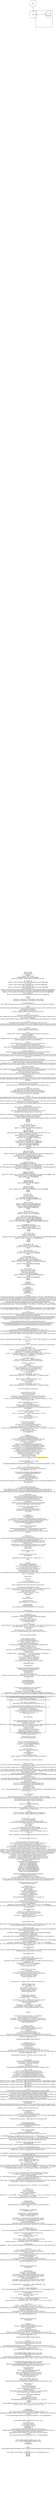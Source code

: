 <mxfile version="28.0.5">
  <diagram name="Page-1" id="9P5zmbUqhx5oAUq7oSqs">
    <mxGraphModel dx="4740" dy="22330" grid="1" gridSize="10" guides="1" tooltips="1" connect="1" arrows="1" fold="1" page="1" pageScale="1" pageWidth="850" pageHeight="1100" math="0" shadow="0">
      <root>
        <mxCell id="0" />
        <mxCell id="1" parent="0" />
        <mxCell id="GPv4OBVuaJ06lYvBayas-1" value="&lt;div&gt;[[[!doctype html]]]&lt;/div&gt;&lt;div&gt;[[[html lang=&quot;en&quot;]]]&lt;/div&gt;&lt;div&gt;[[[head]]]&lt;/div&gt;&lt;div&gt;[[[meta charset=&quot;utf-8&quot;]]]&lt;/div&gt;&lt;div&gt;[[[title]]]World‑Class Data Chat (Fixed)[[[/title]]]&lt;/div&gt;&lt;div&gt;[[[meta name=&quot;viewport&quot; content=&quot;width=device-width, initial-scale=1&quot;]]]&lt;/div&gt;&lt;div&gt;&lt;br&gt;&lt;/div&gt;&lt;div&gt;[[[!-- SheetJS --]]]&lt;/div&gt;&lt;div&gt;[[[script src=&quot;https://cdn.sheetjs.com/xlsx-latest/package/dist/xlsx.full.min.js&quot;]]][[[/script]]]&lt;/div&gt;&lt;div&gt;[[[!-- sql.js --]]]&lt;/div&gt;&lt;div&gt;[[[script src=&quot;https://cdnjs.cloudflare.com/ajax/libs/sql.js/1.8.0/sql-wasm.js&quot;]]][[[/script]]]&lt;/div&gt;&lt;div&gt;[[[!-- Chart.js core --]]]&lt;/div&gt;&lt;div&gt;[[[script src=&quot;https://cdn.jsdelivr.net/npm/chart.js@4.4.1/dist/chart.umd.min.js&quot;]]][[[/script]]]&lt;/div&gt;&lt;div&gt;[[[!-- Chart.js plugins --]]]&lt;/div&gt;&lt;div&gt;[[[script src=&quot;https://cdn.jsdelivr.net/npm/chartjs-plugin-datalabels@2.2.0/dist/chartjs-plugin-datalabels.min.js&quot;]]][[[/script]]]&lt;/div&gt;&lt;div&gt;[[[script src=&quot;https://cdn.jsdelivr.net/npm/chartjs-chart-treemap@3.3.0/dist/chartjs-chart-treemap.min.js&quot;]]][[[/script]]]&lt;/div&gt;&lt;div&gt;[[[script src=&quot;https://cdn.jsdelivr.net/npm/chartjs-chart-matrix@2.0.1/dist/chartjs-chart-matrix.min.js&quot;]]][[[/script]]]&lt;/div&gt;&lt;div&gt;[[[!-- Cytoscape --]]]&lt;/div&gt;&lt;div&gt;[[[script src=&quot;https://cdn.jsdelivr.net/npm/cytoscape@3.26.0/dist/cytoscape.min.js&quot;]]][[[/script]]]&lt;/div&gt;&lt;div&gt;&lt;br&gt;&lt;/div&gt;&lt;div&gt;[[[style]]]&lt;/div&gt;&lt;div&gt;:root {&lt;/div&gt;&lt;div&gt;&amp;nbsp; --bg:#0c0f14; --panel:#121a27; --panel2:#0f1826; --border:#223046;&lt;/div&gt;&lt;div&gt;&amp;nbsp; --text:#e7eef8; --muted:#a2b2c9; --accent:#5aa9ff; --accent2:#7b5cff;&lt;/div&gt;&lt;div&gt;}&lt;/div&gt;&lt;div&gt;* { box-sizing:border-box; }&lt;/div&gt;&lt;div&gt;body { margin:0; background:var(--bg); color:var(--text); font-family:Inter,system-ui,sans-serif; display:flex; height:100vh; }&lt;/div&gt;&lt;div&gt;&lt;br&gt;&lt;/div&gt;&lt;div&gt;/* Sidebar */&lt;/div&gt;&lt;div&gt;.sidebar { width:340px; background:linear-gradient(180deg,var(--panel),var(--panel2)); border-right:1px solid var(--border); overflow:auto; transition:width .2s ease; }&lt;/div&gt;&lt;div&gt;.sidebar.collapsed { width:56px; }&lt;/div&gt;&lt;div&gt;.sidebar.collapsed .panel { display:none; }&lt;/div&gt;&lt;div&gt;.mini-icons { display:flex; gap:8px; padding:10px; justify-content:center; }&lt;/div&gt;&lt;div&gt;&lt;br&gt;&lt;/div&gt;&lt;div&gt;/* Main */&lt;/div&gt;&lt;div&gt;.main { flex:1; display:flex; flex-direction:column; }&lt;/div&gt;&lt;div&gt;.topbar { padding:10px; border-bottom:1px solid var(--border); display:flex; justify-content:space-between; align-items:center; }&lt;/div&gt;&lt;div&gt;.topbar .brand { font-weight:800; }&lt;/div&gt;&lt;div&gt;.topbar .toggle { background:#0d1622; border:1px solid var(--border); color:#fff; padding:6px 10px; border-radius:8px; cursor:pointer; }&lt;/div&gt;&lt;div&gt;&lt;br&gt;&lt;/div&gt;&lt;div&gt;/* Tabs */&lt;/div&gt;&lt;div&gt;.tabs { display:flex; gap:8px; padding:8px 16px; border-bottom:1px solid var(--border); }&lt;/div&gt;&lt;div&gt;.tabs button { background:#0d1622; border:1px solid var(--border); color:#fff; padding:6px 10px; border-radius:8px; cursor:pointer; }&lt;/div&gt;&lt;div&gt;.tabs button.active { background:linear-gradient(135deg,var(--accent),var(--accent2)); color:#000; font-weight:800; border:none; }&lt;/div&gt;&lt;div&gt;&lt;br&gt;&lt;/div&gt;&lt;div&gt;/* Views */&lt;/div&gt;&lt;div&gt;.view { flex:1; display:none; overflow:auto; }&lt;/div&gt;&lt;div&gt;.view.active { display:flex; flex-direction:column; }&lt;/div&gt;&lt;div&gt;&lt;br&gt;&lt;/div&gt;&lt;div&gt;/* Chat */&lt;/div&gt;&lt;div&gt;.messages { flex:1; overflow:auto; padding:16px; display:flex; flex-direction:column; gap:12px; }&lt;/div&gt;&lt;div&gt;.msg { max-width:80%; }&lt;/div&gt;&lt;div&gt;.msg.user { align-self:flex-end; }&lt;/div&gt;&lt;div&gt;.msg.assistant { align-self:flex-start; }&lt;/div&gt;&lt;div&gt;.bubble { padding:10px 14px; border-radius:14px; font-size:14px; line-height:1.45; background:#0d1622; border:1px solid var(--border); }&lt;/div&gt;&lt;div&gt;.bubble.user { background:#1e3354; border-color:#1f3556; }&lt;/div&gt;&lt;div&gt;&lt;br&gt;&lt;/div&gt;&lt;div&gt;/* Activity */&lt;/div&gt;&lt;div&gt;.activity { padding:8px 16px; font-size:13px; color:var(--muted); display:none; }&lt;/div&gt;&lt;div&gt;.activity .step { display:inline-block; margin-right:12px; }&lt;/div&gt;&lt;div&gt;.activity .dots span { display:inline-block; animation:blink 1.4s infinite both; }&lt;/div&gt;&lt;div&gt;.activity .dots span:nth-child(2){ animation-delay:.2s; } .activity .dots span:nth-child(3){ animation-delay:.4s; }&lt;/div&gt;&lt;div&gt;@keyframes blink{0%{opacity:.2;}20%{opacity:1;}100%{opacity:.2;}}&lt;/div&gt;&lt;div&gt;&lt;br&gt;&lt;/div&gt;&lt;div&gt;/* Composer + Suggestions */&lt;/div&gt;&lt;div&gt;.composer-wrap { position:sticky; bottom:0; background:var(--bg); border-top:1px solid var(--border); }&lt;/div&gt;&lt;div&gt;.composer { display:flex; gap:8px; padding:10px 16px; flex-wrap:wrap; }&lt;/div&gt;&lt;div&gt;.composer textarea { flex:1; resize:none; border:none; outline:none; background:transparent; color:#fff; font-size:15px; padding:8px; }&lt;/div&gt;&lt;div&gt;.composer .send { width:40px; height:40px; border:none; border-radius:50%; background:linear-gradient(135deg,var(--accent),var(--accent2)); color:#000; font-weight:800; cursor:pointer; }&lt;/div&gt;&lt;div&gt;&lt;br&gt;&lt;/div&gt;&lt;div&gt;.suggest-overlay { position:sticky; bottom:64px; display:none; padding:8px; }&lt;/div&gt;&lt;div&gt;.suggest-panel { margin-left:auto; max-width:40%; background:#0d1622; border:1px solid var(--border); border-radius:12px; box-shadow:0 8px 24px rgba(0,0,0,0.4); }&lt;/div&gt;&lt;div&gt;.suggest-grid { display:flex; flex-wrap:wrap; gap:6px; padding:8px; }&lt;/div&gt;&lt;div&gt;.suggest-chip { background:#121a27; border:1px solid var(--border); color:#fff; border-radius:12px; padding:6px 10px; cursor:pointer; font-size:12px; }&lt;/div&gt;&lt;div&gt;.suggest-chip.prime { background:linear-gradient(135deg,var(--accent),var(--accent2)); color:#000; border:none; font-weight:700; }&lt;/div&gt;&lt;div&gt;&lt;br&gt;&lt;/div&gt;&lt;div&gt;/* Tiles (inside chat bubbles) */&lt;/div&gt;&lt;div&gt;.inline-tiles { display:flex; gap:12px; flex-wrap:wrap; }&lt;/div&gt;&lt;div&gt;.tile { width:360px; background:#0d1622; border:1px solid var(--border); border-radius:12px; padding:10px; display:flex; flex-direction:column; gap:8px; }&lt;/div&gt;&lt;div&gt;.tile-header { display:flex; justify-content:space-between; align-items:center; }&lt;/div&gt;&lt;div&gt;.tile-title { font-weight:700; font-size:14px; }&lt;/div&gt;&lt;div&gt;.tile-actions { display:flex; gap:6px; align-items:center; }&lt;/div&gt;&lt;div&gt;.icon-btn { background:#121a27; border:1px solid var(--border); color:#fff; padding:6px; border-radius:8px; font-size:12px; cursor:pointer; display:flex; align-items:center; justify-content:center; }&lt;/div&gt;&lt;div&gt;.more { position:relative; }&lt;/div&gt;&lt;div&gt;.more-menu { position:absolute; right:0; top:28px; background:#0d1622; border:1px solid var(--border); border-radius:8px; padding:6px; display:none; z-index:10; }&lt;/div&gt;&lt;div&gt;.more-menu button, .more-menu select { display:block; width:180px; text-align:left; margin:4px 0; background:#121a27; color:#fff; border:1px solid var(--border); border-radius:8px; padding:6px; }&lt;/div&gt;&lt;div&gt;&lt;br&gt;&lt;/div&gt;&lt;div&gt;.tile-media { width:100%; height:240px; border:1px solid var(--border); border-radius:8px; overflow:hidden; display:flex; align-items:center; justify-content:center; background:#0b0f14; }&lt;/div&gt;&lt;div&gt;.tile-desc { font-size:12px; color:#a2b2c9; }&lt;/div&gt;&lt;div&gt;.explain { font-size:12px; color:#a2b2c9; border-top:1px dashed var(--border); padding-top:6px; }&lt;/div&gt;&lt;div&gt;&lt;br&gt;&lt;/div&gt;&lt;div&gt;/* Table */&lt;/div&gt;&lt;div&gt;.results { width:100%; height:100%; overflow:auto; }&lt;/div&gt;&lt;div&gt;table { width:100%; border-collapse:collapse; font-size:13px; }&lt;/div&gt;&lt;div&gt;th, td { border-bottom:1px solid var(--border); padding:6px 8px; text-align:left; }&lt;/div&gt;&lt;div&gt;th { background:#0d1622; position:sticky; top:0; cursor:pointer; color:#fff; }&lt;/div&gt;&lt;div&gt;th .sort { opacity:.6; font-size:11px; margin-left:6px; }&lt;/div&gt;&lt;div&gt;&lt;br&gt;&lt;/div&gt;&lt;div&gt;/* Modal */&lt;/div&gt;&lt;div&gt;.modal { position:fixed; inset:0; display:none; align-items:center; justify-content:center; background:rgba(0,0,0,0.6); z-index:9999; }&lt;/div&gt;&lt;div&gt;.modal-content { background:#0d1622; border:1px solid var(--border); border-radius:12px; max-width:92vw; max-height:88vh; width:92vw; height:88vh; display:flex; flex-direction:column; }&lt;/div&gt;&lt;div&gt;.modal-header { padding:8px; display:flex; justify-content:space-between; align-items:center; border-bottom:1px solid var(--border); }&lt;/div&gt;&lt;div&gt;.modal-body { flex:1; overflow:auto; padding:8px; }&lt;/div&gt;&lt;div&gt;.close-btn { background:#1f2b3f; border:1px solid var(--border); color:#fff; padding:6px 10px; border-radius:8px; cursor:pointer; }&lt;/div&gt;&lt;div&gt;&lt;br&gt;&lt;/div&gt;&lt;div&gt;/* Sidebar panels */&lt;/div&gt;&lt;div&gt;.panel { padding:12px; border-bottom:1px solid var(--border); }&lt;/div&gt;&lt;div&gt;.panel h3 { margin:6px 0 10px; font-size:16px; }&lt;/div&gt;&lt;div&gt;.input, textarea, button, select, label.checkbox {&lt;/div&gt;&lt;div&gt;&amp;nbsp; width:100%; background:#0d1622; border:1px solid var(--border); color:#fff;&lt;/div&gt;&lt;div&gt;&amp;nbsp; padding:8px; border-radius:8px; margin:4px 0; font-size:14px;&lt;/div&gt;&lt;div&gt;}&lt;/div&gt;&lt;div&gt;button.primary { background:linear-gradient(135deg,var(--accent),var(--accent2)); color:#000; font-weight:800; border:none; }&lt;/div&gt;&lt;div&gt;.status { font-size:12px; color:#a2b2c9; white-space:pre-line; }&lt;/div&gt;&lt;div&gt;.checkbox { display:flex; align-items:center; gap:8px; }&lt;/div&gt;&lt;div&gt;.ref-badge { display:inline-block; margin-left:6px; padding:2px 6px; border-radius:8px; border:1px solid var(--border); background:#0d1622; color:#a2b2c9; font-size:11px; cursor:help; }&lt;/div&gt;&lt;div&gt;[[[/style]]]&lt;/div&gt;&lt;div&gt;[[[/head]]]&lt;/div&gt;&lt;div&gt;[[[body]]]&lt;/div&gt;&lt;div&gt;&lt;br&gt;&lt;/div&gt;&lt;div&gt;[[[!-- Sidebar --]]]&lt;/div&gt;&lt;div&gt;[[[div class=&quot;sidebar&quot; id=&quot;sidebar&quot;]]]&lt;/div&gt;&lt;div&gt;&amp;nbsp; [[[div class=&quot;mini-icons&quot;]]]&lt;/div&gt;&lt;div&gt;&amp;nbsp; &amp;nbsp; [[[button id=&quot;miniToggle&quot; title=&quot;Toggle sidebar&quot;]]]☰[[[/button]]]&lt;/div&gt;&lt;div&gt;&amp;nbsp; [[[/div]]]&lt;/div&gt;&lt;div&gt;&amp;nbsp; [[[div class=&quot;panel&quot;]]]&lt;/div&gt;&lt;div&gt;&amp;nbsp; &amp;nbsp; [[[h3]]]Controls[[[/h3]]]&lt;/div&gt;&lt;div&gt;&amp;nbsp; &amp;nbsp; [[[input id=&quot;openaiKey&quot; class=&quot;input&quot; type=&quot;password&quot; placeholder=&quot;OpenAI API Key (sk-...)&quot;]]]&lt;/div&gt;&lt;div&gt;&amp;nbsp; &amp;nbsp; [[[select id=&quot;modelSelect&quot; class=&quot;input&quot;]]]&lt;/div&gt;&lt;div&gt;&amp;nbsp; &amp;nbsp; &amp;nbsp; [[[option value=&quot;gpt-4o-mini&quot; selected]]]gpt-4o-mini[[[/option]]]&lt;/div&gt;&lt;div&gt;&amp;nbsp; &amp;nbsp; &amp;nbsp; [[[option value=&quot;gpt-4o&quot;]]]gpt-4o[[[/option]]]&lt;/div&gt;&lt;div&gt;&amp;nbsp; &amp;nbsp; &amp;nbsp; [[[option value=&quot;gpt-4.1-mini&quot;]]]gpt-4.1-mini[[[/option]]]&lt;/div&gt;&lt;div&gt;&amp;nbsp; &amp;nbsp; [[[/select]]]&lt;/div&gt;&lt;div&gt;&amp;nbsp; &amp;nbsp; [[[select id=&quot;responseMode&quot; class=&quot;input&quot;]]]&lt;/div&gt;&lt;div&gt;&amp;nbsp; &amp;nbsp; &amp;nbsp; [[[option value=&quot;both&quot; selected]]]Summary + Tiles[[[/option]]]&lt;/div&gt;&lt;div&gt;&amp;nbsp; &amp;nbsp; &amp;nbsp; [[[option value=&quot;summary&quot;]]]Summary only[[[/option]]]&lt;/div&gt;&lt;div&gt;&amp;nbsp; &amp;nbsp; &amp;nbsp; [[[option value=&quot;tiles&quot;]]]Tiles only[[[/option]]]&lt;/div&gt;&lt;div&gt;&amp;nbsp; &amp;nbsp; &amp;nbsp; [[[option value=&quot;table&quot;]]]Table only[[[/option]]]&lt;/div&gt;&lt;div&gt;&amp;nbsp; &amp;nbsp; [[[/select]]]&lt;/div&gt;&lt;div&gt;&amp;nbsp; &amp;nbsp; [[[label class=&quot;checkbox&quot;]]][[[input type=&quot;checkbox&quot; id=&quot;allowWrites&quot;]]] Allow writes (UPDATE/DELETE/DDL) with confirmation[[[/label]]]&lt;/div&gt;&lt;div&gt;&amp;nbsp; [[[/div]]]&lt;/div&gt;&lt;div&gt;&lt;br&gt;&lt;/div&gt;&lt;div&gt;&amp;nbsp; [[[div class=&quot;panel&quot;]]]&lt;/div&gt;&lt;div&gt;&amp;nbsp; &amp;nbsp; [[[h3]]]Load Excel[[[/h3]]]&lt;/div&gt;&lt;div&gt;&amp;nbsp; &amp;nbsp; [[[div class=&quot;status&quot;]]]Include a metadata sheet with two columns: attribute and description/categories.[[[/div]]]&lt;/div&gt;&lt;div&gt;&amp;nbsp; &amp;nbsp; [[[input type=&quot;file&quot; id=&quot;excelInput&quot; accept=&quot;.xlsx,.xls&quot;]]]&lt;/div&gt;&lt;div&gt;&amp;nbsp; &amp;nbsp; [[[button class=&quot;primary&quot; id=&quot;loadExcelBtn&quot;]]]Load Excel[[[/button]]]&lt;/div&gt;&lt;div&gt;&amp;nbsp; &amp;nbsp; [[[button id=&quot;resetDbBtn&quot;]]]Reset DB[[[/button]]]&lt;/div&gt;&lt;div&gt;&amp;nbsp; &amp;nbsp; [[[div id=&quot;loadStatus&quot; class=&quot;status&quot;]]][[[/div]]]&lt;/div&gt;&lt;div&gt;&amp;nbsp; [[[/div]]]&lt;/div&gt;&lt;div&gt;&lt;br&gt;&lt;/div&gt;&lt;div&gt;&amp;nbsp; [[[div class=&quot;panel&quot;]]]&lt;/div&gt;&lt;div&gt;&amp;nbsp; &amp;nbsp; [[[h3]]]Metadata enrichment[[[/h3]]]&lt;/div&gt;&lt;div&gt;&amp;nbsp; &amp;nbsp; [[[div class=&quot;status&quot;]]]Descriptions (JSON): {&quot;applications&quot;:&quot;id, name, status, category, owner, created_at&quot;}[[[/div]]]&lt;/div&gt;&lt;div&gt;&amp;nbsp; &amp;nbsp; [[[textarea id=&quot;metaDescriptions&quot; rows=&quot;6&quot;]]][[[/textarea]]]&lt;/div&gt;&lt;div&gt;&amp;nbsp; &amp;nbsp; [[[div class=&quot;status&quot;]]]Relationships (JSON): {&quot;applications.application_id&quot;:[&quot;connections.application_id&quot;,&quot;transactions.application_id&quot;]}[[[/div]]]&lt;/div&gt;&lt;div&gt;&amp;nbsp; &amp;nbsp; [[[textarea id=&quot;metaRelationships&quot; rows=&quot;6&quot;]]][[[/textarea]]]&lt;/div&gt;&lt;div&gt;&amp;nbsp; [[[/div]]]&lt;/div&gt;&lt;div&gt;&lt;br&gt;&lt;/div&gt;&lt;div&gt;&amp;nbsp; [[[div class=&quot;panel&quot;]]]&lt;/div&gt;&lt;div&gt;&amp;nbsp; &amp;nbsp; [[[h3]]]Manual SQL[[[/h3]]]&lt;/div&gt;&lt;div&gt;&amp;nbsp; &amp;nbsp; [[[textarea id=&quot;manualSql&quot; rows=&quot;4&quot; placeholder=&quot;Paste SQL (multi-statements; ```sql fences accepted)&quot;]]][[[/textarea]]]&lt;/div&gt;&lt;div&gt;&amp;nbsp; &amp;nbsp; [[[button class=&quot;primary&quot; id=&quot;runSqlBtn&quot;]]]Execute[[[/button]]]&lt;/div&gt;&lt;div&gt;&amp;nbsp; &amp;nbsp; [[[div id=&quot;sqlStatus&quot; class=&quot;status&quot;]]][[[/div]]]&lt;/div&gt;&lt;div&gt;&amp;nbsp; [[[/div]]]&lt;/div&gt;&lt;div&gt;&lt;br&gt;&lt;/div&gt;&lt;div&gt;&amp;nbsp; [[[div class=&quot;panel&quot;]]]&lt;/div&gt;&lt;div&gt;&amp;nbsp; &amp;nbsp; [[[h3]]]Schema[[[/h3]]]&lt;/div&gt;&lt;div&gt;&amp;nbsp; &amp;nbsp; [[[div id=&quot;schemaPanel&quot; class=&quot;status&quot;]]][[[/div]]]&lt;/div&gt;&lt;div&gt;&amp;nbsp; [[[/div]]]&lt;/div&gt;&lt;div&gt;&lt;br&gt;&lt;/div&gt;&lt;div&gt;&amp;nbsp; [[[div class=&quot;panel&quot;]]]&lt;/div&gt;&lt;div&gt;&amp;nbsp; &amp;nbsp; [[[h3]]]System log[[[/h3]]]&lt;/div&gt;&lt;div&gt;&amp;nbsp; &amp;nbsp; [[[div id=&quot;systemLog&quot; class=&quot;status&quot; style=&quot;max-height:200px; overflow:auto;&quot;]]][[[/div]]]&lt;/div&gt;&lt;div&gt;&amp;nbsp; [[[/div]]]&lt;/div&gt;&lt;div&gt;[[[/div]]]&lt;/div&gt;&lt;div&gt;&lt;br&gt;&lt;/div&gt;&lt;div&gt;[[[!-- Main --]]]&lt;/div&gt;&lt;div&gt;[[[div class=&quot;main&quot;]]]&lt;/div&gt;&lt;div&gt;&amp;nbsp; [[[div class=&quot;topbar&quot;]]]&lt;/div&gt;&lt;div&gt;&amp;nbsp; &amp;nbsp; [[[div class=&quot;brand&quot;]]]Data Chat[[[/div]]]&lt;/div&gt;&lt;div&gt;&amp;nbsp; &amp;nbsp; [[[button class=&quot;toggle&quot; id=&quot;toggleSidebar&quot;]]]☰[[[/button]]]&lt;/div&gt;&lt;div&gt;&amp;nbsp; [[[/div]]]&lt;/div&gt;&lt;div&gt;&lt;br&gt;&lt;/div&gt;&lt;div&gt;&amp;nbsp; [[[div class=&quot;tabs&quot;]]]&lt;/div&gt;&lt;div&gt;&amp;nbsp; &amp;nbsp; [[[button id=&quot;tabChat&quot; class=&quot;active&quot;]]]Chat[[[/button]]]&lt;/div&gt;&lt;div&gt;&amp;nbsp; &amp;nbsp; [[[button id=&quot;tabDashboards&quot;]]]Dashboards[[[/button]]]&lt;/div&gt;&lt;div&gt;&amp;nbsp; &amp;nbsp; [[[button id=&quot;tabFavorites&quot;]]]Favorites[[[/button]]]&lt;/div&gt;&lt;div&gt;&amp;nbsp; &amp;nbsp; [[[button id=&quot;tabDQ&quot;]]]Data quality[[[/button]]]&lt;/div&gt;&lt;div&gt;&amp;nbsp; [[[/div]]]&lt;/div&gt;&lt;div&gt;&lt;br&gt;&lt;/div&gt;&lt;div&gt;&amp;nbsp; [[[!-- Chat view --]]]&lt;/div&gt;&lt;div&gt;&amp;nbsp; [[[div id=&quot;viewChat&quot; class=&quot;view active&quot;]]]&lt;/div&gt;&lt;div&gt;&amp;nbsp; &amp;nbsp; [[[div class=&quot;messages&quot; id=&quot;messages&quot;]]][[[/div]]]&lt;/div&gt;&lt;div&gt;&lt;br&gt;&lt;/div&gt;&lt;div&gt;&amp;nbsp; &amp;nbsp; [[[div id=&quot;activity&quot; class=&quot;activity&quot;]]]&lt;/div&gt;&lt;div&gt;&amp;nbsp; &amp;nbsp; &amp;nbsp; [[[span class=&quot;step&quot; id=&quot;stepPlan&quot;]]]Planning[[[/span]]]&lt;/div&gt;&lt;div&gt;&amp;nbsp; &amp;nbsp; &amp;nbsp; [[[span class=&quot;step&quot; id=&quot;stepExec&quot;]]]Executing[[[/span]]]&lt;/div&gt;&lt;div&gt;&amp;nbsp; &amp;nbsp; &amp;nbsp; [[[span class=&quot;step&quot; id=&quot;stepSumm&quot;]]]Summarizing[[[/span]]]&lt;/div&gt;&lt;div&gt;&amp;nbsp; &amp;nbsp; &amp;nbsp; [[[span class=&quot;dots&quot;]]][[[span]]].[[[/span]]][[[span]]].[[[/span]]][[[span]]].[[[/span]]][[[/span]]]&lt;/div&gt;&lt;div&gt;&amp;nbsp; &amp;nbsp; [[[/div]]]&lt;/div&gt;&lt;div&gt;&lt;br&gt;&lt;/div&gt;&lt;div&gt;&amp;nbsp; &amp;nbsp; [[[!-- Suggestions overlay --]]]&lt;/div&gt;&lt;div&gt;&amp;nbsp; &amp;nbsp; [[[div class=&quot;suggest-overlay&quot; id=&quot;suggestOverlay&quot;]]]&lt;/div&gt;&lt;div&gt;&amp;nbsp; &amp;nbsp; &amp;nbsp; [[[div class=&quot;suggest-panel&quot;]]]&lt;/div&gt;&lt;div&gt;&amp;nbsp; &amp;nbsp; &amp;nbsp; &amp;nbsp; [[[div class=&quot;suggest-grid&quot; id=&quot;suggestGrid&quot;]]][[[/div]]]&lt;/div&gt;&lt;div&gt;&amp;nbsp; &amp;nbsp; &amp;nbsp; [[[/div]]]&lt;/div&gt;&lt;div&gt;&amp;nbsp; &amp;nbsp; [[[/div]]]&lt;/div&gt;&lt;div&gt;&lt;br&gt;&lt;/div&gt;&lt;div&gt;&amp;nbsp; &amp;nbsp; [[[!-- Composer --]]]&lt;/div&gt;&lt;div&gt;&amp;nbsp; &amp;nbsp; [[[div class=&quot;composer-wrap&quot;]]]&lt;/div&gt;&lt;div&gt;&amp;nbsp; &amp;nbsp; &amp;nbsp; [[[div class=&quot;composer&quot;]]]&lt;/div&gt;&lt;div&gt;&amp;nbsp; &amp;nbsp; &amp;nbsp; &amp;nbsp; [[[textarea id=&quot;nlInput&quot; rows=&quot;1&quot; placeholder=&#39;Ask your data... e.g., &quot;Create dashboard for applications&quot;&#39;]]][[[/textarea]]]&lt;/div&gt;&lt;div&gt;&amp;nbsp; &amp;nbsp; &amp;nbsp; &amp;nbsp; [[[button id=&quot;askBtn&quot; class=&quot;send&quot; title=&quot;Send&quot;]]]✈️[[[/button]]]&lt;/div&gt;&lt;div&gt;&amp;nbsp; &amp;nbsp; &amp;nbsp; [[[/div]]]&lt;/div&gt;&lt;div&gt;&amp;nbsp; &amp;nbsp; [[[/div]]]&lt;/div&gt;&lt;div&gt;&amp;nbsp; [[[/div]]]&lt;/div&gt;&lt;div&gt;&lt;br&gt;&lt;/div&gt;&lt;div&gt;&amp;nbsp; [[[!-- Dashboards --]]]&lt;/div&gt;&lt;div&gt;&amp;nbsp; [[[div id=&quot;viewDashboards&quot; class=&quot;view&quot;]]]&lt;/div&gt;&lt;div&gt;&amp;nbsp; &amp;nbsp; [[[div class=&quot;messages&quot; id=&quot;dashMessages&quot;]]][[[/div]]]&lt;/div&gt;&lt;div&gt;&amp;nbsp; [[[/div]]]&lt;/div&gt;&lt;div&gt;&lt;br&gt;&lt;/div&gt;&lt;div&gt;&amp;nbsp; [[[!-- Favorites --]]]&lt;/div&gt;&lt;div&gt;&amp;nbsp; [[[div id=&quot;viewFavorites&quot; class=&quot;view&quot;]]]&lt;/div&gt;&lt;div&gt;&amp;nbsp; &amp;nbsp; [[[div class=&quot;messages&quot; id=&quot;favMessages&quot;]]][[[/div]]]&lt;/div&gt;&lt;div&gt;&amp;nbsp; [[[/div]]]&lt;/div&gt;&lt;div&gt;&lt;br&gt;&lt;/div&gt;&lt;div&gt;&amp;nbsp; [[[!-- Data Quality --]]]&lt;/div&gt;&lt;div&gt;&amp;nbsp; [[[div id=&quot;viewDQ&quot; class=&quot;view&quot;]]]&lt;/div&gt;&lt;div&gt;&amp;nbsp; &amp;nbsp; [[[div class=&quot;panel&quot; style=&quot;border:none;&quot;]]]&lt;/div&gt;&lt;div&gt;&amp;nbsp; &amp;nbsp; &amp;nbsp; [[[select id=&quot;dqTableSelect&quot; class=&quot;input&quot;]]][[[/select]]]&lt;/div&gt;&lt;div&gt;&amp;nbsp; &amp;nbsp; &amp;nbsp; [[[button id=&quot;runDQBtn&quot; class=&quot;primary&quot;]]]Run data quality checks[[[/button]]]&lt;/div&gt;&lt;div&gt;&amp;nbsp; &amp;nbsp; [[[/div]]]&lt;/div&gt;&lt;div&gt;&amp;nbsp; &amp;nbsp; [[[div class=&quot;messages&quot; id=&quot;dqMessages&quot;]]][[[/div]]]&lt;/div&gt;&lt;div&gt;&amp;nbsp; [[[/div]]]&lt;/div&gt;&lt;div&gt;[[[/div]]]&lt;/div&gt;&lt;div&gt;&lt;br&gt;&lt;/div&gt;&lt;div&gt;[[[!-- Modal --]]]&lt;/div&gt;&lt;div&gt;[[[div id=&quot;modal&quot; class=&quot;modal&quot;]]]&lt;/div&gt;&lt;div&gt;&amp;nbsp; [[[div class=&quot;modal-content&quot;]]]&lt;/div&gt;&lt;div&gt;&amp;nbsp; &amp;nbsp; [[[div class=&quot;modal-header&quot;]]]&lt;/div&gt;&lt;div&gt;&amp;nbsp; &amp;nbsp; &amp;nbsp; [[[div id=&quot;modalTitle&quot;]]]Fullscreen[[[/div]]]&lt;/div&gt;&lt;div&gt;&amp;nbsp; &amp;nbsp; &amp;nbsp; [[[button class=&quot;close-btn&quot; id=&quot;closeModalBtn&quot;]]]Close[[[/button]]]&lt;/div&gt;&lt;div&gt;&amp;nbsp; &amp;nbsp; [[[/div]]]&lt;/div&gt;&lt;div&gt;&amp;nbsp; &amp;nbsp; [[[div class=&quot;modal-body&quot; id=&quot;modalBody&quot;]]][[[/div]]]&lt;/div&gt;&lt;div&gt;&amp;nbsp; [[[/div]]]&lt;/div&gt;&lt;div&gt;[[[/div]]]&lt;/div&gt;&lt;div&gt;&lt;br&gt;&lt;/div&gt;&lt;div&gt;[[[script]]]&lt;/div&gt;&lt;div&gt;/* Chart plugins */&lt;/div&gt;&lt;div&gt;Chart.register(ChartDataLabels);&lt;/div&gt;&lt;div&gt;&lt;br&gt;&lt;/div&gt;&lt;div&gt;/* Globals */&lt;/div&gt;&lt;div&gt;let SQLModule, db;&lt;/div&gt;&lt;div&gt;let schemaCatalog = {};&lt;/div&gt;&lt;div&gt;let excelMetaMap = {};&lt;/div&gt;&lt;div&gt;let datasetKey = &#39;&#39;;&lt;/div&gt;&lt;div&gt;let dashboards = [];&lt;/div&gt;&lt;div&gt;&lt;br&gt;&lt;/div&gt;&lt;div&gt;/* Helpers */&lt;/div&gt;&lt;div&gt;function log(msg){ const t=new Date().toLocaleString(); const el=document.getElementById(&#39;systemLog&#39;); el.textContent += `[${t}] ${msg}\n`; el.scrollTop=el.scrollHeight; }&lt;/div&gt;&lt;div&gt;function appendMessage(role, html){ const wrap=document.createElement(&#39;div&#39;); wrap.className=`msg ${role}`; const bubble=document.createElement(&#39;div&#39;); bubble.className=`bubble ${role}`; bubble.innerHTML=html; wrap.appendChild(bubble); const m=getActiveMessages(); m.appendChild(wrap); m.scrollTop=m.scrollHeight; return bubble; }&lt;/div&gt;&lt;div&gt;function getActiveMessages(){ const views={ viewChat:&#39;messages&#39;, viewDashboards:&#39;dashMessages&#39;, viewFavorites:&#39;favMessages&#39;, viewDQ:&#39;dqMessages&#39; }; const active=document.querySelector(&#39;.view.active&#39;).id; return document.getElementById(views[active]); }&lt;/div&gt;&lt;div&gt;function escapeHtml(s){ return String(s).replace(/[&amp;amp;[[[]]]&quot;&#39;]/g, m=]]]({&#39;&amp;amp;&#39;:&#39;&amp;amp;amp;&#39;,&#39;[[[&#39;:&#39;&amp;amp;lt;&#39;,&#39;]]]&#39;:&#39;&amp;amp;gt;&#39;,&#39;&quot;&#39;:&#39;&amp;amp;quot;&#39;,&quot;&#39;&quot;:&#39;&amp;amp;#39;&#39;}[m])); }&lt;/div&gt;&lt;div&gt;function stripFence(s){ if(!s) return &#39;&#39;; const m=s.trim().match(/^```(?:sql|html)?\s*([\s\S]*?)```$/i); return m?m[1].trim():s.trim(); }&lt;/div&gt;&lt;div&gt;&lt;br&gt;&lt;/div&gt;&lt;div&gt;/* Sidebar toggle */&lt;/div&gt;&lt;div&gt;document.getElementById(&#39;toggleSidebar&#39;).onclick = ()=]]] document.getElementById(&#39;sidebar&#39;).classList.toggle(&#39;collapsed&#39;);&lt;/div&gt;&lt;div&gt;document.getElementById(&#39;miniToggle&#39;).onclick = ()=]]] document.getElementById(&#39;sidebar&#39;).classList.toggle(&#39;collapsed&#39;);&lt;/div&gt;&lt;div&gt;&lt;br&gt;&lt;/div&gt;&lt;div&gt;/* Tabs */&lt;/div&gt;&lt;div&gt;function setActiveView(id){&lt;/div&gt;&lt;div&gt;&amp;nbsp; [&#39;viewChat&#39;,&#39;viewDashboards&#39;,&#39;viewFavorites&#39;,&#39;viewDQ&#39;].forEach(v=]]]document.getElementById(v).classList.remove(&#39;active&#39;));&lt;/div&gt;&lt;div&gt;&amp;nbsp; document.getElementById(id).classList.add(&#39;active&#39;);&lt;/div&gt;&lt;div&gt;&amp;nbsp; [&#39;tabChat&#39;,&#39;tabDashboards&#39;,&#39;tabFavorites&#39;,&#39;tabDQ&#39;].forEach(t=]]]document.getElementById(t).classList.remove(&#39;active&#39;));&lt;/div&gt;&lt;div&gt;&amp;nbsp; ({ viewChat:&#39;tabChat&#39;, viewDashboards:&#39;tabDashboards&#39;, viewFavorites:&#39;tabFavorites&#39;, viewDQ:&#39;tabDQ&#39; })[id] &amp;amp;&amp;amp; document.getElementById(({ viewChat:&#39;tabChat&#39;, viewDashboards:&#39;tabDashboards&#39;, viewFavorites:&#39;tabFavorites&#39;, viewDQ:&#39;tabDQ&#39; })[id]).classList.add(&#39;active&#39;);&lt;/div&gt;&lt;div&gt;}&lt;/div&gt;&lt;div&gt;document.getElementById(&#39;tabChat&#39;).onclick=()=]]]setActiveView(&#39;viewChat&#39;);&lt;/div&gt;&lt;div&gt;document.getElementById(&#39;tabDashboards&#39;).onclick=()=]]]{ renderDashboardsChat(); setActiveView(&#39;viewDashboards&#39;); };&lt;/div&gt;&lt;div&gt;document.getElementById(&#39;tabFavorites&#39;).onclick=()=]]]{ loadFavoritesChat(); setActiveView(&#39;viewFavorites&#39;); };&lt;/div&gt;&lt;div&gt;document.getElementById(&#39;tabDQ&#39;).onclick=()=]]]{ populateDQTableSelect(); setActiveView(&#39;viewDQ&#39;); };&lt;/div&gt;&lt;div&gt;&lt;br&gt;&lt;/div&gt;&lt;div&gt;/* Activity */&lt;/div&gt;&lt;div&gt;function setActivity(show=true, phase=&#39;plan&#39;){&lt;/div&gt;&lt;div&gt;&amp;nbsp; const el=document.getElementById(&#39;activity&#39;); el.style.display = show ? &#39;block&#39; : &#39;none&#39;;&lt;/div&gt;&lt;div&gt;&amp;nbsp; const plan=document.getElementById(&#39;stepPlan&#39;), exec=document.getElementById(&#39;stepExec&#39;), summ=document.getElementById(&#39;stepSumm&#39;);&lt;/div&gt;&lt;div&gt;&amp;nbsp; plan.style.color=&#39;#a2b2c9&#39;; exec.style.color=&#39;#a2b2c9&#39;; summ.style.color=&#39;#a2b2c9&#39;;&lt;/div&gt;&lt;div&gt;&amp;nbsp; if(phase===&#39;plan&#39;) plan.style.color=&#39;#e7eef8&#39;; if(phase===&#39;exec&#39;) exec.style.color=&#39;#e7eef8&#39;; if(phase===&#39;summ&#39;) summ.style.color=&#39;#e7eef8&#39;;&lt;/div&gt;&lt;div&gt;}&lt;/div&gt;&lt;div&gt;&lt;br&gt;&lt;/div&gt;&lt;div&gt;/* SQLite init */&lt;/div&gt;&lt;div&gt;async function initSQLite(){ SQLModule = await initSqlJs({ locateFile:f=]]]`https://cdnjs.cloudflare.com/ajax/libs/sql.js/1.8.0/${f}` }); db = new SQLModule.Database(); log(&#39;SQLite initialized.&#39;); }&lt;/div&gt;&lt;div&gt;&lt;br&gt;&lt;/div&gt;&lt;div&gt;/* Sanitizer */&lt;/div&gt;&lt;div&gt;function sanitizeName(n){ return String(n).trim().replace(/\s+/g,&#39;_&#39;).replace(/[^\w]/g,&#39;&#39;).replace(/^(\d)/,&#39;_$1&#39;).toLowerCase(); }&lt;/div&gt;&lt;div&gt;&lt;br&gt;&lt;/div&gt;&lt;div&gt;/* Excel parsing */&lt;/div&gt;&lt;div&gt;function parseSheet(ws, name){&lt;/div&gt;&lt;div&gt;&amp;nbsp; const arr = XLSX.utils.sheet_to_json(ws, { header: 1, raw: true, blankrows: false });&lt;/div&gt;&lt;div&gt;&amp;nbsp; if (!arr || !arr.length) return { rows: [], metaAdded: false };&lt;/div&gt;&lt;div&gt;&amp;nbsp; if (arr[0].length === 2 &amp;amp;&amp;amp; arr[0][0] != null &amp;amp;&amp;amp; arr[0][1] != null) {&lt;/div&gt;&lt;div&gt;&amp;nbsp; &amp;nbsp; for (const r of arr) { if (r[0] != null &amp;amp;&amp;amp; r[1] != null) excelMetaMap[String(r[0]).trim()] = String(r[1]).trim(); }&lt;/div&gt;&lt;div&gt;&amp;nbsp; &amp;nbsp; log(`Metadata sheet &quot;${name}&quot; ingested (${arr.length} rows).`);&lt;/div&gt;&lt;div&gt;&amp;nbsp; &amp;nbsp; return { rows: [], metaAdded: true };&lt;/div&gt;&lt;div&gt;&amp;nbsp; }&lt;/div&gt;&lt;div&gt;&amp;nbsp; const firstRow = arr[0] || [];&lt;/div&gt;&lt;div&gt;&amp;nbsp; const a1 = firstRow[0] == null ? &#39;&#39; : String(firstRow[0]).trim();&lt;/div&gt;&lt;div&gt;&amp;nbsp; const special = /^component$/i.test(a1) || /^connection$/i.test(a1);&lt;/div&gt;&lt;div&gt;&lt;br&gt;&lt;/div&gt;&lt;div&gt;&amp;nbsp; let headers = [], dataRows = [];&lt;/div&gt;&lt;div&gt;&amp;nbsp; if (special) {&lt;/div&gt;&lt;div&gt;&amp;nbsp; &amp;nbsp; const trimmed = [];&lt;/div&gt;&lt;div&gt;&amp;nbsp; &amp;nbsp; for (let r = 1; r [[[ arr.length; r++) trimmed.push((arr[r] || []).slice(1));&lt;/div&gt;&lt;div&gt;&amp;nbsp; &amp;nbsp; if (!trimmed.length) return { rows: [], metaAdded: false };&lt;/div&gt;&lt;div&gt;&amp;nbsp; &amp;nbsp; headers = trimmed[0].map(h =]]] sanitizeName(h ?? &#39;col&#39;));&lt;/div&gt;&lt;div&gt;&amp;nbsp; &amp;nbsp; for (let r = 1; r [[[ trimmed.length; r++) {&lt;/div&gt;&lt;div&gt;&amp;nbsp; &amp;nbsp; &amp;nbsp; const row = trimmed[r] || [];&lt;/div&gt;&lt;div&gt;&amp;nbsp; &amp;nbsp; &amp;nbsp; const obj = {};&lt;/div&gt;&lt;div&gt;&amp;nbsp; &amp;nbsp; &amp;nbsp; headers.forEach((h,i)=]]]obj[h] = row[i] ?? null);&lt;/div&gt;&lt;div&gt;&amp;nbsp; &amp;nbsp; &amp;nbsp; if (Object.values(obj).some(v =]]] v != null &amp;amp;&amp;amp; String(v).trim() !== &#39;&#39;)) dataRows.push(obj);&lt;/div&gt;&lt;div&gt;&amp;nbsp; &amp;nbsp; }&lt;/div&gt;&lt;div&gt;&amp;nbsp; } else {&lt;/div&gt;&lt;div&gt;&amp;nbsp; &amp;nbsp; headers = firstRow.map(h =]]] sanitizeName(h ?? &#39;col&#39;));&lt;/div&gt;&lt;div&gt;&amp;nbsp; &amp;nbsp; for (let r = 1; r [[[ arr.length; r++) {&lt;/div&gt;&lt;div&gt;&amp;nbsp; &amp;nbsp; &amp;nbsp; const row = arr[r] || [];&lt;/div&gt;&lt;div&gt;&amp;nbsp; &amp;nbsp; &amp;nbsp; const obj = {};&lt;/div&gt;&lt;div&gt;&amp;nbsp; &amp;nbsp; &amp;nbsp; headers.forEach((h,i)=]]]obj[h] = row[i] ?? null);&lt;/div&gt;&lt;div&gt;&amp;nbsp; &amp;nbsp; &amp;nbsp; if (Object.values(obj).some(v =]]] v != null &amp;amp;&amp;amp; String(v).trim() !== &#39;&#39;)) dataRows.push(obj);&lt;/div&gt;&lt;div&gt;&amp;nbsp; &amp;nbsp; }&lt;/div&gt;&lt;div&gt;&amp;nbsp; }&lt;/div&gt;&lt;div&gt;&amp;nbsp; return { rows: dataRows, metaAdded: false };&lt;/div&gt;&lt;div&gt;}&lt;/div&gt;&lt;div&gt;&lt;br&gt;&lt;/div&gt;&lt;div&gt;function buildDDL(name, rows){&lt;/div&gt;&lt;div&gt;&amp;nbsp; const table = sanitizeName(name);&lt;/div&gt;&lt;div&gt;&amp;nbsp; const colSet = new Set();&lt;/div&gt;&lt;div&gt;&amp;nbsp; rows.forEach(r =]]] Object.keys(r).forEach(k =]]] colSet.add(sanitizeName(k))));&lt;/div&gt;&lt;div&gt;&amp;nbsp; const columns = Array.from(colSet).map(c =]]] ({ name:c, type:&#39;TEXT&#39; }));&lt;/div&gt;&lt;div&gt;&amp;nbsp; const ddl = `CREATE TABLE &quot;${table}&quot; (${columns.map(c=]]]`&quot;${c.name}&quot; ${c.type}`).join(&#39;, &#39;)});`;&lt;/div&gt;&lt;div&gt;&amp;nbsp; return { ddl, columns, table };&lt;/div&gt;&lt;div&gt;}&lt;/div&gt;&lt;div&gt;function insertRows(table, rows, columns){&lt;/div&gt;&lt;div&gt;&amp;nbsp; if (!rows.length) return;&lt;/div&gt;&lt;div&gt;&amp;nbsp; const cols = columns.map(c=]]]`&quot;${c.name}&quot;`).join(&#39;, &#39;);&lt;/div&gt;&lt;div&gt;&amp;nbsp; const placeholders = columns.map(()=]]]&#39;?&#39;).join(&#39;, &#39;);&lt;/div&gt;&lt;div&gt;&amp;nbsp; const stmt = db.prepare(`INSERT INTO &quot;${table}&quot; (${cols}) VALUES (${placeholders});`);&lt;/div&gt;&lt;div&gt;&amp;nbsp; db.run(&#39;BEGIN;&#39;);&lt;/div&gt;&lt;div&gt;&amp;nbsp; try {&lt;/div&gt;&lt;div&gt;&amp;nbsp; &amp;nbsp; rows.forEach(r =]]] stmt.run(columns.map(c =]]] {&lt;/div&gt;&lt;div&gt;&amp;nbsp; &amp;nbsp; &amp;nbsp; const v = r[c.name];&lt;/div&gt;&lt;div&gt;&amp;nbsp; &amp;nbsp; &amp;nbsp; return (v !== null &amp;amp;&amp;amp; typeof v === &#39;object&#39;) ? JSON.stringify(v) : (v ?? null);&lt;/div&gt;&lt;div&gt;&amp;nbsp; &amp;nbsp; })));&lt;/div&gt;&lt;div&gt;&amp;nbsp; &amp;nbsp; db.run(&#39;COMMIT;&#39;);&lt;/div&gt;&lt;div&gt;&amp;nbsp; } catch (e) { db.run(&#39;ROLLBACK;&#39;); throw e; }&lt;/div&gt;&lt;div&gt;&amp;nbsp; finally { stmt.free(); }&lt;/div&gt;&lt;div&gt;}&lt;/div&gt;&lt;div&gt;&lt;br&gt;&lt;/div&gt;&lt;div&gt;/* Schema render + datasetKey */&lt;/div&gt;&lt;div&gt;function renderSchema(){&lt;/div&gt;&lt;div&gt;&amp;nbsp; const panel = document.getElementById(&#39;schemaPanel&#39;);&lt;/div&gt;&lt;div&gt;&amp;nbsp; const names = Object.keys(schemaCatalog);&lt;/div&gt;&lt;div&gt;&amp;nbsp; if (!names.length) { panel.textContent = &#39;No tables loaded.&#39;; datasetKey=&#39;&#39;; return; }&lt;/div&gt;&lt;div&gt;&amp;nbsp; const lines = names.map(t =]]] `${t}: ${schemaCatalog[t].columns.map(c=]]]c.name).join(&#39;, &#39;)}`).join(&#39;\n&#39;);&lt;/div&gt;&lt;div&gt;&amp;nbsp; panel.textContent = lines;&lt;/div&gt;&lt;div&gt;&amp;nbsp; datasetKey = btoa(lines).slice(0,128);&lt;/div&gt;&lt;div&gt;&amp;nbsp; generateSuggestions();&lt;/div&gt;&lt;div&gt;}&lt;/div&gt;&lt;div&gt;&lt;br&gt;&lt;/div&gt;&lt;div&gt;/* Suggestions */&lt;/div&gt;&lt;div&gt;function generateSuggestions(){&lt;/div&gt;&lt;div&gt;&amp;nbsp; const names = Object.keys(schemaCatalog);&lt;/div&gt;&lt;div&gt;&amp;nbsp; const relText=document.getElementById(&#39;metaRelationships&#39;).value.trim();&lt;/div&gt;&lt;div&gt;&amp;nbsp; let rel={}; try{ if(relText) rel = JSON.parse(relText); }catch{}&lt;/div&gt;&lt;div&gt;&amp;nbsp; const prime=[]; const secondary=[];&lt;/div&gt;&lt;div&gt;&amp;nbsp; names.forEach(t=]]]{&lt;/div&gt;&lt;div&gt;&amp;nbsp; &amp;nbsp; const cols = schemaCatalog[t].columns.map(c=]]]c.name);&lt;/div&gt;&lt;div&gt;&amp;nbsp; &amp;nbsp; const hasDate = cols.some(c=]]]/date|created|updated|time/i.test(c));&lt;/div&gt;&lt;div&gt;&amp;nbsp; &amp;nbsp; const hasOwner = cols.some(c=]]]/owner|user|assignee|account/i.test(c));&lt;/div&gt;&lt;div&gt;&amp;nbsp; &amp;nbsp; const hasStatus = cols.some(c=]]]/status|state|phase/i.test(c));&lt;/div&gt;&lt;div&gt;&amp;nbsp; &amp;nbsp; const hasCategory = cols.some(c=]]]/category|type|segment|region/i.test(c));&lt;/div&gt;&lt;div&gt;&amp;nbsp; &amp;nbsp; if (hasStatus) prime.push(`Status breakdown in ${t}`);&lt;/div&gt;&lt;div&gt;&amp;nbsp; &amp;nbsp; if (hasCategory) prime.push(`Category distribution in ${t}`);&lt;/div&gt;&lt;div&gt;&amp;nbsp; &amp;nbsp; if (hasDate) prime.push(`Monthly trend in ${t}`);&lt;/div&gt;&lt;div&gt;&amp;nbsp; &amp;nbsp; if (hasOwner) prime.push(`Top owners in ${t}`);&lt;/div&gt;&lt;div&gt;&amp;nbsp; &amp;nbsp; Object.keys(rel).forEach(k=]]]{&lt;/div&gt;&lt;div&gt;&amp;nbsp; &amp;nbsp; &amp;nbsp; const [rt, rc]=k.split(&#39;.&#39;); if(rt===t){&lt;/div&gt;&lt;div&gt;&amp;nbsp; &amp;nbsp; &amp;nbsp; &amp;nbsp; rel[k].forEach(target=]]]{ const [tt, tc]=target.split(&#39;.&#39;); prime.push(`Join ${t} ↔ ${tt} by ${rc}=${tc}`); });&lt;/div&gt;&lt;div&gt;&amp;nbsp; &amp;nbsp; &amp;nbsp; }&lt;/div&gt;&lt;div&gt;&amp;nbsp; &amp;nbsp; });&lt;/div&gt;&lt;div&gt;&amp;nbsp; &amp;nbsp; secondary.push(`Top 10 records in ${t}`);&lt;/div&gt;&lt;div&gt;&amp;nbsp; &amp;nbsp; cols.forEach(c=]]]{&lt;/div&gt;&lt;div&gt;&amp;nbsp; &amp;nbsp; &amp;nbsp; if (/name|status|category|type|owner|segment|region/i.test(c)) secondary.push(`Count ${c} group by ${c} in ${t}`);&lt;/div&gt;&lt;div&gt;&amp;nbsp; &amp;nbsp; });&lt;/div&gt;&lt;div&gt;&amp;nbsp; });&lt;/div&gt;&lt;div&gt;&amp;nbsp; const top = Array.from(new Set(prime)).slice(0,6);&lt;/div&gt;&lt;div&gt;&amp;nbsp; const tail = Array.from(new Set(secondary.filter(x=]]]!top.includes(x)))).slice(0,3);&lt;/div&gt;&lt;div&gt;&amp;nbsp; const suggestions = [...top, ...tail];&lt;/div&gt;&lt;div&gt;&lt;br&gt;&lt;/div&gt;&lt;div&gt;&amp;nbsp; const overlay=document.getElementById(&#39;suggestOverlay&#39;);&lt;/div&gt;&lt;div&gt;&amp;nbsp; const grid=document.getElementById(&#39;suggestGrid&#39;);&lt;/div&gt;&lt;div&gt;&amp;nbsp; grid.innerHTML=&#39;&#39;;&lt;/div&gt;&lt;div&gt;&amp;nbsp; suggestions.forEach((s,i)=]]]{&lt;/div&gt;&lt;div&gt;&amp;nbsp; &amp;nbsp; const b=document.createElement(&#39;button&#39;);&lt;/div&gt;&lt;div&gt;&amp;nbsp; &amp;nbsp; b.className=&#39;suggest-chip&#39;+(i[[[6?&#39; prime&#39;:&#39;&#39;);&lt;/div&gt;&lt;div&gt;&amp;nbsp; &amp;nbsp; b.textContent=s;&lt;/div&gt;&lt;div&gt;&amp;nbsp; &amp;nbsp; b.onclick=()=]]]{ overlay.style.display=&#39;none&#39;; document.getElementById(&#39;nlInput&#39;).value=s; document.getElementById(&#39;askBtn&#39;).click(); };&lt;/div&gt;&lt;div&gt;&amp;nbsp; &amp;nbsp; grid.appendChild(b);&lt;/div&gt;&lt;div&gt;&amp;nbsp; });&lt;/div&gt;&lt;div&gt;}&lt;/div&gt;&lt;div&gt;&lt;br&gt;&lt;/div&gt;&lt;div&gt;/* Show suggestions while typing */&lt;/div&gt;&lt;div&gt;const nlInput=document.getElementById(&#39;nlInput&#39;);&lt;/div&gt;&lt;div&gt;nlInput.addEventListener(&#39;focus&#39;, ()=]]]{ document.getElementById(&#39;suggestOverlay&#39;).style.display=&#39;block&#39;; });&lt;/div&gt;&lt;div&gt;nlInput.addEventListener(&#39;input&#39;, ()=]]]{ document.getElementById(&#39;suggestOverlay&#39;).style.display=&#39;block&#39;; });&lt;/div&gt;&lt;div&gt;nlInput.addEventListener(&#39;blur&#39;, ()=]]]{ setTimeout(()=]]]document.getElementById(&#39;suggestOverlay&#39;).style.display=&#39;none&#39;, 200); });&lt;/div&gt;&lt;div&gt;&lt;br&gt;&lt;/div&gt;&lt;div&gt;/* OpenAI chat */&lt;/div&gt;&lt;div&gt;async function openaiChat(messages){&lt;/div&gt;&lt;div&gt;&amp;nbsp; const key=document.getElementById(&#39;openaiKey&#39;).value.trim();&lt;/div&gt;&lt;div&gt;&amp;nbsp; const model=document.getElementById(&#39;modelSelect&#39;).value;&lt;/div&gt;&lt;div&gt;&amp;nbsp; if (!key) throw new Error(&#39;OpenAI API key required.&#39;);&lt;/div&gt;&lt;div&gt;&amp;nbsp; const res=await fetch(&#39;https://api.openai.com/v1/chat/completions&#39;,{&lt;/div&gt;&lt;div&gt;&amp;nbsp; &amp;nbsp; method:&#39;POST&#39;,&lt;/div&gt;&lt;div&gt;&amp;nbsp; &amp;nbsp; headers:{&#39;Content-Type&#39;:&#39;application/json&#39;,&#39;Authorization&#39;:`Bearer ${key}`},&lt;/div&gt;&lt;div&gt;&amp;nbsp; &amp;nbsp; body:JSON.stringify({model,messages,temperature:0})&lt;/div&gt;&lt;div&gt;&amp;nbsp; });&lt;/div&gt;&lt;div&gt;&amp;nbsp; if(!res.ok){ throw new Error(await res.text()); }&lt;/div&gt;&lt;div&gt;&amp;nbsp; const j=await res.json();&lt;/div&gt;&lt;div&gt;&amp;nbsp; const content=j.choices?.[0]?.message?.content;&lt;/div&gt;&lt;div&gt;&amp;nbsp; if(!content) throw new Error(&#39;Empty model response.&#39;);&lt;/div&gt;&lt;div&gt;&amp;nbsp; return content;&lt;/div&gt;&lt;div&gt;}&lt;/div&gt;&lt;div&gt;&lt;br&gt;&lt;/div&gt;&lt;div&gt;/* Guardrails */&lt;/div&gt;&lt;div&gt;function detectPII(text){&lt;/div&gt;&lt;div&gt;&amp;nbsp; const findings = [];&lt;/div&gt;&lt;div&gt;&amp;nbsp; if (/\b[A-Z0-9._%+-]+@[A-Z0-9.-]+\.[A-Z]{2,}\b/i.test(text)) findings.push(&#39;Email&#39;);&lt;/div&gt;&lt;div&gt;&amp;nbsp; if (/\b(?:\+?\d{1,3}[-.\s]?)?(?:\(?\d{3}\)?[-.\s]?)\d{3}[-.\s]?\d{4}\b/.test(text)) findings.push(&#39;Phone&#39;);&lt;/div&gt;&lt;div&gt;&amp;nbsp; if (/\b(?:\d[ -]*?){13,16}\b/.test(text)) findings.push(&#39;Credit card-like&#39;);&lt;/div&gt;&lt;div&gt;&amp;nbsp; if (/\b\d{3}-\d{2}-\d{4}\b/.test(text)) findings.push(&#39;SSN-like&#39;);&lt;/div&gt;&lt;div&gt;&amp;nbsp; return findings;&lt;/div&gt;&lt;div&gt;}&lt;/div&gt;&lt;div&gt;function detectPromptInjection(text){&lt;/div&gt;&lt;div&gt;&amp;nbsp; const cues = [];&lt;/div&gt;&lt;div&gt;&amp;nbsp; if (/\bignore\s+previous\b/i.test(text)) cues.push(&#39;Prompt injection: ignore previous&#39;);&lt;/div&gt;&lt;div&gt;&amp;nbsp; if (/\boverride\b/i.test(text)) cues.push(&#39;Prompt injection: override&#39;);&lt;/div&gt;&lt;div&gt;&amp;nbsp; if (/\bforget\s+instructions\b/i.test(text)) cues.push(&#39;Prompt injection: forget instructions&#39;);&lt;/div&gt;&lt;div&gt;&amp;nbsp; return cues;&lt;/div&gt;&lt;div&gt;}&lt;/div&gt;&lt;div&gt;&lt;br&gt;&lt;/div&gt;&lt;div&gt;/* Schema text */&lt;/div&gt;&lt;div&gt;function buildSchemaText(){&lt;/div&gt;&lt;div&gt;&amp;nbsp; const lines = Object.keys(schemaCatalog).map(t=]]]`- ${t} (columns: ${schemaCatalog[t].columns.map(c=]]]c.name).join(&#39;, &#39;)})`);&lt;/div&gt;&lt;div&gt;&amp;nbsp; const excelMetaStr = JSON.stringify(excelMetaMap, null, 2);&lt;/div&gt;&lt;div&gt;&amp;nbsp; const descText=document.getElementById(&#39;metaDescriptions&#39;).value.trim();&lt;/div&gt;&lt;div&gt;&amp;nbsp; const relText=document.getElementById(&#39;metaRelationships&#39;).value.trim();&lt;/div&gt;&lt;div&gt;&amp;nbsp; let desc=&#39;{}&#39;, rel=&#39;{}&#39;;&lt;/div&gt;&lt;div&gt;&amp;nbsp; try{ if(descText) desc = JSON.stringify(JSON.parse(descText), null, 2); }catch{}&lt;/div&gt;&lt;div&gt;&amp;nbsp; try{ if(relText) rel = JSON.stringify(JSON.parse(relText), null, 2); }catch{}&lt;/div&gt;&lt;div&gt;&amp;nbsp; return `Schema:&lt;/div&gt;&lt;div&gt;${lines.join(&#39;\n&#39;)}&lt;/div&gt;&lt;div&gt;&lt;br&gt;&lt;/div&gt;&lt;div&gt;Descriptions (manual JSON):&lt;/div&gt;&lt;div&gt;${desc}&lt;/div&gt;&lt;div&gt;&lt;br&gt;&lt;/div&gt;&lt;div&gt;Descriptions (Excel two-column sheet):&lt;/div&gt;&lt;div&gt;${excelMetaStr}&lt;/div&gt;&lt;div&gt;&lt;br&gt;&lt;/div&gt;&lt;div&gt;Relationships (manual JSON: &quot;table.column&quot; → [&quot;table.column&quot;, ...]):&lt;/div&gt;&lt;div&gt;${rel}`;&lt;/div&gt;&lt;div&gt;}&lt;/div&gt;&lt;div&gt;&lt;br&gt;&lt;/div&gt;&lt;div&gt;/* Prompts */&lt;/div&gt;&lt;div&gt;function buildPlanningPrompt(query){&lt;/div&gt;&lt;div&gt;&amp;nbsp; const schemaMeta = buildSchemaText();&lt;/div&gt;&lt;div&gt;&amp;nbsp; const sys = `You are a reliable SQLite agent and planner.&lt;/div&gt;&lt;div&gt;- Understand intent from natural language.&lt;/div&gt;&lt;div&gt;- Produce one fenced SQL block (DDL, DML, SELECT).&lt;/div&gt;&lt;div&gt;- Use exact table/column names (lower_snake).&lt;/div&gt;&lt;div&gt;- Use relationship hints to join related tables.&lt;/div&gt;&lt;div&gt;- Choose appropriate charts (bar/line/donut/pie/scatter/bubble/stacked bar). Use heatmap or treemap only if clearly suitable.`;&lt;/div&gt;&lt;div&gt;&amp;nbsp; const usr = `User: ${query}&lt;/div&gt;&lt;div&gt;&lt;br&gt;&lt;/div&gt;&lt;div&gt;${schemaMeta}&lt;/div&gt;&lt;div&gt;&lt;br&gt;&lt;/div&gt;&lt;div&gt;Return only:&lt;/div&gt;&lt;div&gt;\`\`\`sql&lt;/div&gt;&lt;div&gt;-- one or more statements&lt;/div&gt;&lt;div&gt;-- last SELECT (if present) should be the final result&lt;/div&gt;&lt;div&gt;\`\`\``;&lt;/div&gt;&lt;div&gt;&amp;nbsp; return { messages:[{role:&#39;system&#39;,content:sys},{role:&#39;user&#39;,content:usr}] };&lt;/div&gt;&lt;div&gt;}&lt;/div&gt;&lt;div&gt;function buildSummaryPrompt(question, result){&lt;/div&gt;&lt;div&gt;&amp;nbsp; const sys = `You are a precise analyst. Return clean HTML (2–6 short paragraphs or bullet points).&lt;/div&gt;&lt;div&gt;- Use plain language; include counts, categories, dates, owners if present.&lt;/div&gt;&lt;div&gt;- Explain relationships if relevant.&lt;/div&gt;&lt;div&gt;- Do not invent facts beyond the data. HTML only.`;&lt;/div&gt;&lt;div&gt;&amp;nbsp; const usr = `Question:&lt;/div&gt;&lt;div&gt;${question}&lt;/div&gt;&lt;div&gt;&lt;br&gt;&lt;/div&gt;&lt;div&gt;Columns:&lt;/div&gt;&lt;div&gt;${result.columns.join(&#39;, &#39;)}&lt;/div&gt;&lt;div&gt;&lt;br&gt;&lt;/div&gt;&lt;div&gt;Sample rows (first 50):&lt;/div&gt;&lt;div&gt;${JSON.stringify(result.rows.slice(0,50))}&lt;/div&gt;&lt;div&gt;&lt;br&gt;&lt;/div&gt;&lt;div&gt;Schema+metadata:&lt;/div&gt;&lt;div&gt;${buildSchemaText()}`;&lt;/div&gt;&lt;div&gt;&amp;nbsp; return { messages:[{role:&#39;system&#39;,content:sys},{role:&#39;user&#39;,content:usr}] };&lt;/div&gt;&lt;div&gt;}&lt;/div&gt;&lt;div&gt;&lt;br&gt;&lt;/div&gt;&lt;div&gt;/* Writes detection */&lt;/div&gt;&lt;div&gt;function isWriteStatement(s){ const t=s.trim().toLowerCase(); return /^(update|delete|insert|drop|alter|create|truncate|pragma|attach|vacuum)/.test(t); }&lt;/div&gt;&lt;div&gt;&lt;br&gt;&lt;/div&gt;&lt;div&gt;/* Execute SQL */&lt;/div&gt;&lt;div&gt;function executeSqlScript(sqlScript){&lt;/div&gt;&lt;div&gt;&amp;nbsp; const statements = sqlScript.split(&#39;;&#39;).map(s=]]]s.trim()).filter(s=]]]s.length]]]0);&lt;/div&gt;&lt;div&gt;&amp;nbsp; const execLog = [];&lt;/div&gt;&lt;div&gt;&amp;nbsp; let lastResult = { columns: [], rows: [] };&lt;/div&gt;&lt;div&gt;&amp;nbsp; for (let i=0;i[[[statements.length;i++){&lt;/div&gt;&lt;div&gt;&amp;nbsp; &amp;nbsp; const stmt = statements[i];&lt;/div&gt;&lt;div&gt;&amp;nbsp; &amp;nbsp; try {&lt;/div&gt;&lt;div&gt;&amp;nbsp; &amp;nbsp; &amp;nbsp; const out = db.exec(stmt);&lt;/div&gt;&lt;div&gt;&amp;nbsp; &amp;nbsp; &amp;nbsp; execLog.push({ index:i+1, stmt, type: out.length ? &#39;SELECT&#39; : &#39;NON-SELECT&#39;, rows: out.length ? out[0].values.length : 0 });&lt;/div&gt;&lt;div&gt;&amp;nbsp; &amp;nbsp; &amp;nbsp; if (out.length) lastResult = { columns: out[0].columns, rows: out[0].values };&lt;/div&gt;&lt;div&gt;&amp;nbsp; &amp;nbsp; &amp;nbsp; else { db.run(stmt); }&lt;/div&gt;&lt;div&gt;&amp;nbsp; &amp;nbsp; } catch (e) {&lt;/div&gt;&lt;div&gt;&amp;nbsp; &amp;nbsp; &amp;nbsp; execLog.push({ index:i+1, stmt, error: e?.message || String(e) });&lt;/div&gt;&lt;div&gt;&amp;nbsp; &amp;nbsp; &amp;nbsp; return { error: e?.message || String(e), execLog, result: { columns: [], rows: [] } };&lt;/div&gt;&lt;div&gt;&amp;nbsp; &amp;nbsp; }&lt;/div&gt;&lt;div&gt;&amp;nbsp; }&lt;/div&gt;&lt;div&gt;&amp;nbsp; return { execLog, result: lastResult };&lt;/div&gt;&lt;div&gt;}&lt;/div&gt;&lt;div&gt;&lt;br&gt;&lt;/div&gt;&lt;div&gt;/* Table rendering with sorting */&lt;/div&gt;&lt;div&gt;function buildTableElement(result){&lt;/div&gt;&lt;div&gt;&amp;nbsp; const container = document.createElement(&#39;div&#39;);&lt;/div&gt;&lt;div&gt;&amp;nbsp; container.className = &#39;results&#39;;&lt;/div&gt;&lt;div&gt;&amp;nbsp; const table = document.createElement(&#39;table&#39;);&lt;/div&gt;&lt;div&gt;&amp;nbsp; const thead=document.createElement(&#39;thead&#39;); const trh=document.createElement(&#39;tr&#39;);&lt;/div&gt;&lt;div&gt;&amp;nbsp; let sortState = { colIndex: null, dir: 1 };&lt;/div&gt;&lt;div&gt;&amp;nbsp; result.columns.forEach((c, idx) =]]] {&lt;/div&gt;&lt;div&gt;&amp;nbsp; &amp;nbsp; const th=document.createElement(&#39;th&#39;); th.textContent=c;&lt;/div&gt;&lt;div&gt;&amp;nbsp; &amp;nbsp; const sortIcon = document.createElement(&#39;span&#39;); sortIcon.className=&#39;sort&#39;; sortIcon.textContent=&#39;⇅&#39;;&lt;/div&gt;&lt;div&gt;&amp;nbsp; &amp;nbsp; th.appendChild(sortIcon);&lt;/div&gt;&lt;div&gt;&amp;nbsp; &amp;nbsp; th.onclick = ()=]]]{&lt;/div&gt;&lt;div&gt;&amp;nbsp; &amp;nbsp; &amp;nbsp; if (sortState.colIndex === idx) sortState.dir *= -1; else { sortState.colIndex = idx; sortState.dir = 1; }&lt;/div&gt;&lt;div&gt;&amp;nbsp; &amp;nbsp; &amp;nbsp; const rowsSorted = [...result.rows].sort((a,b)=]]]{&lt;/div&gt;&lt;div&gt;&amp;nbsp; &amp;nbsp; &amp;nbsp; &amp;nbsp; const av=a[idx], bv=b[idx];&lt;/div&gt;&lt;div&gt;&amp;nbsp; &amp;nbsp; &amp;nbsp; &amp;nbsp; const an = parseFloat(av), bn = parseFloat(bv);&lt;/div&gt;&lt;div&gt;&amp;nbsp; &amp;nbsp; &amp;nbsp; &amp;nbsp; const bothNum = !isNaN(an) &amp;amp;&amp;amp; !isNaN(bn);&lt;/div&gt;&lt;div&gt;&amp;nbsp; &amp;nbsp; &amp;nbsp; &amp;nbsp; if (bothNum) return (an - bn) * sortState.dir;&lt;/div&gt;&lt;div&gt;&amp;nbsp; &amp;nbsp; &amp;nbsp; &amp;nbsp; return String(av||&#39;&#39;).localeCompare(String(bv||&#39;&#39;)) * sortState.dir;&lt;/div&gt;&lt;div&gt;&amp;nbsp; &amp;nbsp; &amp;nbsp; });&lt;/div&gt;&lt;div&gt;&amp;nbsp; &amp;nbsp; &amp;nbsp; renderBody(rowsSorted);&lt;/div&gt;&lt;div&gt;&amp;nbsp; &amp;nbsp; };&lt;/div&gt;&lt;div&gt;&amp;nbsp; &amp;nbsp; trh.appendChild(th);&lt;/div&gt;&lt;div&gt;&amp;nbsp; });&lt;/div&gt;&lt;div&gt;&amp;nbsp; thead.appendChild(trh); table.appendChild(thead);&lt;/div&gt;&lt;div&gt;&amp;nbsp; const tbody=document.createElement(&#39;tbody&#39;);&lt;/div&gt;&lt;div&gt;&amp;nbsp; function renderBody(rows){&lt;/div&gt;&lt;div&gt;&amp;nbsp; &amp;nbsp; tbody.innerHTML=&#39;&#39;;&lt;/div&gt;&lt;div&gt;&amp;nbsp; &amp;nbsp; rows.forEach(r =]]] {&lt;/div&gt;&lt;div&gt;&amp;nbsp; &amp;nbsp; &amp;nbsp; const tr=document.createElement(&#39;tr&#39;);&lt;/div&gt;&lt;div&gt;&amp;nbsp; &amp;nbsp; &amp;nbsp; r.forEach(cell =]]] { const td=document.createElement(&#39;td&#39;); td.textContent = cell==null?&#39;&#39;:String(cell); tr.appendChild(td); });&lt;/div&gt;&lt;div&gt;&amp;nbsp; &amp;nbsp; &amp;nbsp; tbody.appendChild(tr);&lt;/div&gt;&lt;div&gt;&amp;nbsp; &amp;nbsp; });&lt;/div&gt;&lt;div&gt;&amp;nbsp; }&lt;/div&gt;&lt;div&gt;&amp;nbsp; renderBody(result.rows);&lt;/div&gt;&lt;div&gt;&amp;nbsp; table.appendChild(tbody);&lt;/div&gt;&lt;div&gt;&amp;nbsp; container.appendChild(table);&lt;/div&gt;&lt;div&gt;&amp;nbsp; return container;&lt;/div&gt;&lt;div&gt;}&lt;/div&gt;&lt;div&gt;&lt;br&gt;&lt;/div&gt;&lt;div&gt;/* Chart inference (heatmap/treemap only when suitable) */&lt;/div&gt;&lt;div&gt;function inferChartSpec(columns, rows){&lt;/div&gt;&lt;div&gt;&amp;nbsp; const n = columns.length;&lt;/div&gt;&lt;div&gt;&amp;nbsp; const sample = rows.slice(0, Math.min(300, rows.length));&lt;/div&gt;&lt;div&gt;&amp;nbsp; const isNumeric = idx =]]] sample.every(r =]]] r[idx]==null || (!isNaN(parseFloat(r[idx])) &amp;amp;&amp;amp; isFinite(r[idx])));&lt;/div&gt;&lt;div&gt;&amp;nbsp; const isDateLike = idx =]]] sample.some(r =]]] /\d{4}-\d{2}-\d{2}/.test(String(r[idx])) || /\d{2}\/\d{2}\/\d{4}/.test(String(r[idx])));&lt;/div&gt;&lt;div&gt;&lt;br&gt;&lt;/div&gt;&lt;div&gt;&amp;nbsp; if (n]]]=2 &amp;amp;&amp;amp; columns[0].toLowerCase().includes(&#39;source&#39;) &amp;amp;&amp;amp; columns[1].toLowerCase().includes(&#39;target&#39;)) return { type:&#39;network&#39;, x:0, y:1 };&lt;/div&gt;&lt;div&gt;&amp;nbsp; if (n]]]=3 &amp;amp;&amp;amp; !isNumeric(0) &amp;amp;&amp;amp; !isNumeric(1) &amp;amp;&amp;amp; isNumeric(2)) return { type:&#39;heatmap&#39;, x:0, y:1, v:2 };&lt;/div&gt;&lt;div&gt;&amp;nbsp; for(let i=0;i[[[n;i++) if (!isNumeric(i)) {&lt;/div&gt;&lt;div&gt;&amp;nbsp; &amp;nbsp; for(let j=0;j[[[n;j++) if (i!==j &amp;amp;&amp;amp; isNumeric(j) &amp;amp;&amp;amp; sample.length]]]=6) return { type:&#39;treemap&#39;, x:i, y:j };&lt;/div&gt;&lt;div&gt;&amp;nbsp; }&lt;/div&gt;&lt;div&gt;&amp;nbsp; for(let i=0;i[[[n;i++) if (isDateLike(i)) {&lt;/div&gt;&lt;div&gt;&amp;nbsp; &amp;nbsp; for(let j=0;j[[[n;j++) if (i!==j &amp;amp;&amp;amp; isNumeric(j)) return { type:&#39;line&#39;, x:i, y:j };&lt;/div&gt;&lt;div&gt;&amp;nbsp; }&lt;/div&gt;&lt;div&gt;&amp;nbsp; if (n]]]=2 &amp;amp;&amp;amp; isNumeric(0) &amp;amp;&amp;amp; isNumeric(1)) return { type:&#39;scatter&#39;, x:0, y:1 };&lt;/div&gt;&lt;div&gt;&amp;nbsp; if (n]]]=3 &amp;amp;&amp;amp; isNumeric(0) &amp;amp;&amp;amp; isNumeric(1) &amp;amp;&amp;amp; isNumeric(2)) return { type:&#39;bubble&#39;, x:0, y:1, v:2 };&lt;/div&gt;&lt;div&gt;&amp;nbsp; for(let i=0;i[[[n;i++) if (!isNumeric(i)) {&lt;/div&gt;&lt;div&gt;&amp;nbsp; &amp;nbsp; for(let j=0;j[[[n;j++) if (i!==j &amp;amp;&amp;amp; isNumeric(j)) {&lt;/div&gt;&lt;div&gt;&amp;nbsp; &amp;nbsp; &amp;nbsp; const cats = Array.from(new Set(sample.map(r=]]]String(r[i]))));&lt;/div&gt;&lt;div&gt;&amp;nbsp; &amp;nbsp; &amp;nbsp; if (cats.length[[[=8) return { type:&#39;pie&#39;, x:i, y:j };&lt;/div&gt;&lt;div&gt;&amp;nbsp; &amp;nbsp; &amp;nbsp; return { type:&#39;bar&#39;, x:i, y:j };&lt;/div&gt;&lt;div&gt;&amp;nbsp; &amp;nbsp; }&lt;/div&gt;&lt;div&gt;&amp;nbsp; }&lt;/div&gt;&lt;div&gt;&amp;nbsp; return { type:&#39;table&#39; };&lt;/div&gt;&lt;div&gt;}&lt;/div&gt;&lt;div&gt;&lt;br&gt;&lt;/div&gt;&lt;div&gt;/* Chart rendering (with datalabels; heatmap axes; treemap fixed) */&lt;/div&gt;&lt;div&gt;function renderChart(canvas, spec, columns, rows){&lt;/div&gt;&lt;div&gt;&amp;nbsp; if(spec.type===&#39;network&#39;){&lt;/div&gt;&lt;div&gt;&amp;nbsp; &amp;nbsp; const cy = cytoscape({ container: canvas.parentElement, style:[{selector:&#39;node&#39;,style:{&#39;background-color&#39;:&#39;#5aa9ff&#39;,&#39;label&#39;:&#39;data(label)&#39;,&#39;color&#39;:&#39;#000&#39;,&#39;font-size&#39;:&#39;10px&#39;}},{selector:&#39;edge&#39;,style:{&#39;line-color&#39;:&#39;#7b5cff&#39;}}], layout:{name:&#39;cose&#39;} });&lt;/div&gt;&lt;div&gt;&amp;nbsp; &amp;nbsp; const nodes = new Map();&lt;/div&gt;&lt;div&gt;&amp;nbsp; &amp;nbsp; rows.forEach(r=]]]{&lt;/div&gt;&lt;div&gt;&amp;nbsp; &amp;nbsp; &amp;nbsp; const s=String(r[spec.x]), t=String(r[spec.y]);&lt;/div&gt;&lt;div&gt;&amp;nbsp; &amp;nbsp; &amp;nbsp; if(!nodes.has(s)) cy.add({ data:{ id:s, label:s } });&lt;/div&gt;&lt;div&gt;&amp;nbsp; &amp;nbsp; &amp;nbsp; if(!nodes.has(t)) cy.add({ data:{ id:t, label:t } });&lt;/div&gt;&lt;div&gt;&amp;nbsp; &amp;nbsp; &amp;nbsp; cy.add({ data:{ id:`${s}-]]]${t}`, source:s, target:t } });&lt;/div&gt;&lt;div&gt;&amp;nbsp; &amp;nbsp; &amp;nbsp; nodes.set(s,true); nodes.set(t,true);&lt;/div&gt;&lt;div&gt;&amp;nbsp; &amp;nbsp; });&lt;/div&gt;&lt;div&gt;&amp;nbsp; &amp;nbsp; cy.layout({ name:&#39;cose&#39; }).run();&lt;/div&gt;&lt;div&gt;&amp;nbsp; &amp;nbsp; return { destroy: ()=]]]cy.destroy() };&lt;/div&gt;&lt;div&gt;&amp;nbsp; }&lt;/div&gt;&lt;div&gt;&lt;br&gt;&lt;/div&gt;&lt;div&gt;&amp;nbsp; const ctx = canvas.getContext(&#39;2d&#39;); let chart;&lt;/div&gt;&lt;div&gt;&amp;nbsp; const labels = rows.map(r=]]]String(r[spec.x]));&lt;/div&gt;&lt;div&gt;&amp;nbsp; const values = rows.map(r=]]]parseFloat(r[spec.y]));&lt;/div&gt;&lt;div&gt;&amp;nbsp; const color = &#39;#5aa9ff&#39;;&lt;/div&gt;&lt;div&gt;&amp;nbsp; const bg = &#39;rgba(90,169,255,0.35)&#39;;&lt;/div&gt;&lt;div&gt;&lt;br&gt;&lt;/div&gt;&lt;div&gt;&amp;nbsp; const commonOpts = {&lt;/div&gt;&lt;div&gt;&amp;nbsp; &amp;nbsp; responsive:true, maintainAspectRatio:false,&lt;/div&gt;&lt;div&gt;&amp;nbsp; &amp;nbsp; plugins:{&lt;/div&gt;&lt;div&gt;&amp;nbsp; &amp;nbsp; &amp;nbsp; legend:{ display:false },&lt;/div&gt;&lt;div&gt;&amp;nbsp; &amp;nbsp; &amp;nbsp; datalabels:{&lt;/div&gt;&lt;div&gt;&amp;nbsp; &amp;nbsp; &amp;nbsp; &amp;nbsp; color:&#39;#fff&#39;, anchor:&#39;end&#39;, align:&#39;top&#39;,&lt;/div&gt;&lt;div&gt;&amp;nbsp; &amp;nbsp; &amp;nbsp; &amp;nbsp; formatter: v=]]] (typeof v===&#39;number&#39; &amp;amp;&amp;amp; isFinite(v)) ? (Math.round(v*100)/100) : v&lt;/div&gt;&lt;div&gt;&amp;nbsp; &amp;nbsp; &amp;nbsp; }&lt;/div&gt;&lt;div&gt;&amp;nbsp; &amp;nbsp; },&lt;/div&gt;&lt;div&gt;&amp;nbsp; &amp;nbsp; scales:{ x:{ ticks:{ color:&#39;#a2b2c9&#39; } }, y:{ ticks:{ color:&#39;#a2b2c9&#39; } } }&lt;/div&gt;&lt;div&gt;&amp;nbsp; };&lt;/div&gt;&lt;div&gt;&lt;br&gt;&lt;/div&gt;&lt;div&gt;&amp;nbsp; if(spec.type===&#39;bar&#39;){&lt;/div&gt;&lt;div&gt;&amp;nbsp; &amp;nbsp; chart = new Chart(ctx, { type:&#39;bar&#39;, data:{ labels, datasets:[{ label: columns[spec.y], data: values, backgroundColor:bg, borderColor:color }] }, options: commonOpts });&lt;/div&gt;&lt;div&gt;&amp;nbsp; } else if(spec.type===&#39;line&#39;){&lt;/div&gt;&lt;div&gt;&amp;nbsp; &amp;nbsp; chart = new Chart(ctx, { type:&#39;line&#39;, data:{ labels, datasets:[{ label: columns[spec.y], data: values, borderColor:color, backgroundColor:bg, fill:false }] }, options: commonOpts });&lt;/div&gt;&lt;div&gt;&amp;nbsp; } else if(spec.type===&#39;pie&#39;){&lt;/div&gt;&lt;div&gt;&amp;nbsp; &amp;nbsp; chart = new Chart(ctx, { type:&#39;doughnut&#39;, data:{ labels, datasets:[{ data: values, backgroundColor: labels.map((_,i)=]]]`hsl(${(i*45)%360},70%,60%)`) }] }, options: { responsive:true, maintainAspectRatio:false, plugins:{ legend:{ display:true, position:&#39;bottom&#39; }, datalabels:{ color:&#39;#000&#39;, formatter:v=]]]v } } } });&lt;/div&gt;&lt;div&gt;&amp;nbsp; } else if(spec.type===&#39;scatter&#39;){&lt;/div&gt;&lt;div&gt;&amp;nbsp; &amp;nbsp; const data = rows.map(r=]]]({ x:parseFloat(r[spec.x]), y:parseFloat(r[spec.y]) }));&lt;/div&gt;&lt;div&gt;&amp;nbsp; &amp;nbsp; chart = new Chart(ctx, { type:&#39;scatter&#39;, data:{ datasets:[{ label:`${columns[spec.y]} vs ${columns[spec.x]}`, data, backgroundColor:bg, borderColor:color }] }, options: commonOpts });&lt;/div&gt;&lt;div&gt;&amp;nbsp; } else if(spec.type===&#39;bubble&#39;){&lt;/div&gt;&lt;div&gt;&amp;nbsp; &amp;nbsp; const data = rows.map(r=]]]({ x:parseFloat(r[spec.x]), y:parseFloat(r[spec.y]), r:Math.max(3, Math.min(18, Math.abs(parseFloat(r[spec.v]))||6)) }));&lt;/div&gt;&lt;div&gt;&amp;nbsp; &amp;nbsp; chart = new Chart(ctx, { type:&#39;bubble&#39;, data:{ datasets:[{ label:`${columns[spec.y]} vs ${columns[spec.x]}`, data, backgroundColor:bg, borderColor:color }] }, options: commonOpts });&lt;/div&gt;&lt;div&gt;&amp;nbsp; } else if(spec.type===&#39;heatmap&#39;){&lt;/div&gt;&lt;div&gt;&amp;nbsp; &amp;nbsp; const xCats = Array.from(new Set(rows.map(r=]]]String(r[spec.x]))));&lt;/div&gt;&lt;div&gt;&amp;nbsp; &amp;nbsp; const yCats = Array.from(new Set(rows.map(r=]]]String(r[spec.y]))));&lt;/div&gt;&lt;div&gt;&amp;nbsp; &amp;nbsp; const matrixData = [];&lt;/div&gt;&lt;div&gt;&amp;nbsp; &amp;nbsp; xCats.forEach((xc, xi)=]]]{&lt;/div&gt;&lt;div&gt;&amp;nbsp; &amp;nbsp; &amp;nbsp; yCats.forEach((yc, yi)=]]]{&lt;/div&gt;&lt;div&gt;&amp;nbsp; &amp;nbsp; &amp;nbsp; &amp;nbsp; const v = rows.filter(r=]]]String(r[spec.x])===xc &amp;amp;&amp;amp; String(r[spec.y])===yc).reduce((a,b)=]]]a + (parseFloat(b[spec.v])||0), 0);&lt;/div&gt;&lt;div&gt;&amp;nbsp; &amp;nbsp; &amp;nbsp; &amp;nbsp; matrixData.push({ x: xi, y: yi, v });&lt;/div&gt;&lt;div&gt;&amp;nbsp; &amp;nbsp; &amp;nbsp; });&lt;/div&gt;&lt;div&gt;&amp;nbsp; &amp;nbsp; });&lt;/div&gt;&lt;div&gt;&amp;nbsp; &amp;nbsp; chart = new Chart(ctx, {&lt;/div&gt;&lt;div&gt;&amp;nbsp; &amp;nbsp; &amp;nbsp; type: &#39;matrix&#39;,&lt;/div&gt;&lt;div&gt;&amp;nbsp; &amp;nbsp; &amp;nbsp; data: { datasets: [{ label:&#39;Heatmap&#39;, data: matrixData, borderWidth:1, borderColor:&#39;#223046&#39;,&lt;/div&gt;&lt;div&gt;&amp;nbsp; &amp;nbsp; &amp;nbsp; &amp;nbsp; backgroundColor(ctx){ const v=ctx.dataset.data[ctx.dataIndex].v; const hue=Math.min(200, 50+v*5); return `hsl(${hue},70%,50%)`; },&lt;/div&gt;&lt;div&gt;&amp;nbsp; &amp;nbsp; &amp;nbsp; &amp;nbsp; width: ({chart}) =]]] (chart.chartArea?.width || 0)/xCats.length - 2,&lt;/div&gt;&lt;div&gt;&amp;nbsp; &amp;nbsp; &amp;nbsp; &amp;nbsp; height: ({chart}) =]]] (chart.chartArea?.height || 0)/yCats.length - 2&lt;/div&gt;&lt;div&gt;&amp;nbsp; &amp;nbsp; &amp;nbsp; }]},&lt;/div&gt;&lt;div&gt;&amp;nbsp; &amp;nbsp; &amp;nbsp; options: {&lt;/div&gt;&lt;div&gt;&amp;nbsp; &amp;nbsp; &amp;nbsp; &amp;nbsp; responsive:true, maintainAspectRatio:false,&lt;/div&gt;&lt;div&gt;&amp;nbsp; &amp;nbsp; &amp;nbsp; &amp;nbsp; plugins:{&lt;/div&gt;&lt;div&gt;&amp;nbsp; &amp;nbsp; &amp;nbsp; &amp;nbsp; &amp;nbsp; legend:{ display:false },&lt;/div&gt;&lt;div&gt;&amp;nbsp; &amp;nbsp; &amp;nbsp; &amp;nbsp; &amp;nbsp; tooltip:{ callbacks:{ title:(items)=]]]{ const i=items[0].dataIndex; const d=matrixData[i]; return `${xCats[d.x]} × ${yCats[d.y]}`; }, label:(item)=]]]`Value: ${item.raw.v}` } },&lt;/div&gt;&lt;div&gt;&amp;nbsp; &amp;nbsp; &amp;nbsp; &amp;nbsp; &amp;nbsp; datalabels:{ color:&#39;#fff&#39;, formatter:(v)=]]]v.v }&lt;/div&gt;&lt;div&gt;&amp;nbsp; &amp;nbsp; &amp;nbsp; &amp;nbsp; },&lt;/div&gt;&lt;div&gt;&amp;nbsp; &amp;nbsp; &amp;nbsp; &amp;nbsp; scales: {&lt;/div&gt;&lt;div&gt;&amp;nbsp; &amp;nbsp; &amp;nbsp; &amp;nbsp; &amp;nbsp; x:{ ticks:{ color:&#39;#a2b2c9&#39;, callback:(v)=]]]xCats[v] }, grid:{ display:true } },&lt;/div&gt;&lt;div&gt;&amp;nbsp; &amp;nbsp; &amp;nbsp; &amp;nbsp; &amp;nbsp; y:{ ticks:{ color:&#39;#a2b2c9&#39;, callback:(v)=]]]yCats[v] }, grid:{ display:true } }&lt;/div&gt;&lt;div&gt;&amp;nbsp; &amp;nbsp; &amp;nbsp; &amp;nbsp; }&lt;/div&gt;&lt;div&gt;&amp;nbsp; &amp;nbsp; &amp;nbsp; }&lt;/div&gt;&lt;div&gt;&amp;nbsp; &amp;nbsp; });&lt;/div&gt;&lt;div&gt;&amp;nbsp; } else if(spec.type===&#39;treemap&#39;){&lt;/div&gt;&lt;div&gt;&amp;nbsp; &amp;nbsp; // Ensure plugin default exists&lt;/div&gt;&lt;div&gt;&amp;nbsp; &amp;nbsp; try { Chart.defaults.treemap = Chart.defaults.treemap || {}; } catch{}&lt;/div&gt;&lt;div&gt;&amp;nbsp; &amp;nbsp; const data = rows.map(r=]]]({ label:String(r[spec.x]), value:parseFloat(r[spec.y])||0 }));&lt;/div&gt;&lt;div&gt;&amp;nbsp; &amp;nbsp; chart = new Chart(ctx, {&lt;/div&gt;&lt;div&gt;&amp;nbsp; &amp;nbsp; &amp;nbsp; type: &#39;treemap&#39;,&lt;/div&gt;&lt;div&gt;&amp;nbsp; &amp;nbsp; &amp;nbsp; data: { datasets: [{&lt;/div&gt;&lt;div&gt;&amp;nbsp; &amp;nbsp; &amp;nbsp; &amp;nbsp; tree: data, key: &#39;value&#39;, groups: [&#39;label&#39;], spacing:1,&lt;/div&gt;&lt;div&gt;&amp;nbsp; &amp;nbsp; &amp;nbsp; &amp;nbsp; backgroundColor: (ctx)=]]]`hsl(${(ctx.dataIndex*45)%360},70%,55%)`,&lt;/div&gt;&lt;div&gt;&amp;nbsp; &amp;nbsp; &amp;nbsp; &amp;nbsp; borderColor:&#39;#223046&#39;, borderWidth:1,&lt;/div&gt;&lt;div&gt;&amp;nbsp; &amp;nbsp; &amp;nbsp; &amp;nbsp; labels:{ display:true, formatter:(ctx)=]]]`${ctx.raw._data.label}\n${ctx.raw.v}` },&lt;/div&gt;&lt;div&gt;&amp;nbsp; &amp;nbsp; &amp;nbsp; &amp;nbsp; font:{ size:10 }&lt;/div&gt;&lt;div&gt;&amp;nbsp; &amp;nbsp; &amp;nbsp; }] },&lt;/div&gt;&lt;div&gt;&amp;nbsp; &amp;nbsp; &amp;nbsp; options: { responsive:true, maintainAspectRatio:false, plugins:{ legend:{ display:false } } }&lt;/div&gt;&lt;div&gt;&amp;nbsp; &amp;nbsp; });&lt;/div&gt;&lt;div&gt;&amp;nbsp; }&lt;/div&gt;&lt;div&gt;&amp;nbsp; return { destroy: ()=]]]chart?.destroy?.() };&lt;/div&gt;&lt;div&gt;}&lt;/div&gt;&lt;div&gt;&lt;br&gt;&lt;/div&gt;&lt;div&gt;/* Tile creation (DOM nodes with functional actions) */&lt;/div&gt;&lt;div&gt;function createTile({ title, description, type, result, spec, sqlBlock, onRefresh }){&lt;/div&gt;&lt;div&gt;&amp;nbsp; const tile = document.createElement(&#39;div&#39;); tile.className=&#39;tile&#39;;&lt;/div&gt;&lt;div&gt;&amp;nbsp; const header = document.createElement(&#39;div&#39;); header.className=&#39;tile-header&#39;;&lt;/div&gt;&lt;div&gt;&amp;nbsp; const hTitle = document.createElement(&#39;div&#39;); hTitle.className=&#39;tile-title&#39;; hTitle.textContent = title;&lt;/div&gt;&lt;div&gt;&amp;nbsp; const actions = document.createElement(&#39;div&#39;); actions.className=&#39;tile-actions&#39;;&lt;/div&gt;&lt;div&gt;&amp;nbsp; const btnMax = document.createElement(&#39;button&#39;); btnMax.className=&#39;icon-btn&#39;; btnMax.title=&#39;Maximize&#39;; btnMax.textContent=&#39;⤢&#39;;&lt;/div&gt;&lt;div&gt;&amp;nbsp; const btnExplain = document.createElement(&#39;button&#39;); btnExplain.className=&#39;icon-btn&#39;; btnExplain.title=&#39;Explain&#39;; btnExplain.textContent=&#39;✎&#39;;&lt;/div&gt;&lt;div&gt;&amp;nbsp; const btnMore = document.createElement(&#39;button&#39;); btnMore.className=&#39;icon-btn&#39;; btnMore.title=&#39;More&#39;; btnMore.textContent=&#39;⋯&#39;;&lt;/div&gt;&lt;div&gt;&amp;nbsp; const moreWrap = document.createElement(&#39;div&#39;); moreWrap.className=&#39;more&#39;; moreWrap.appendChild(btnMore);&lt;/div&gt;&lt;div&gt;&amp;nbsp; const moreMenu = document.createElement(&#39;div&#39;); moreMenu.className=&#39;more-menu&#39;;&lt;/div&gt;&lt;div&gt;&amp;nbsp; const btnSave = document.createElement(&#39;button&#39;); btnSave.textContent=&#39;Save&#39;;&lt;/div&gt;&lt;div&gt;&amp;nbsp; const btnRefresh = document.createElement(&#39;button&#39;); btnRefresh.textContent=&#39;Refresh&#39;;&lt;/div&gt;&lt;div&gt;&amp;nbsp; const btnRemove = document.createElement(&#39;button&#39;); btnRemove.textContent=&#39;Remove&#39;;&lt;/div&gt;&lt;div&gt;&amp;nbsp; const typeSelect = document.createElement(&#39;select&#39;);&lt;/div&gt;&lt;div&gt;&amp;nbsp; typeSelect.innerHTML = `&lt;/div&gt;&lt;div&gt;&amp;nbsp; &amp;nbsp; [[[option value=&quot;&quot;]]]Change chart type[[[/option]]]&lt;/div&gt;&lt;div&gt;&amp;nbsp; &amp;nbsp; [[[option value=&quot;bar&quot;]]]Bar[[[/option]]]&lt;/div&gt;&lt;div&gt;&amp;nbsp; &amp;nbsp; [[[option value=&quot;line&quot;]]]Line[[[/option]]]&lt;/div&gt;&lt;div&gt;&amp;nbsp; &amp;nbsp; [[[option value=&quot;pie&quot;]]]Donut[[[/option]]]&lt;/div&gt;&lt;div&gt;&amp;nbsp; &amp;nbsp; [[[option value=&quot;scatter&quot;]]]Scatter[[[/option]]]&lt;/div&gt;&lt;div&gt;&amp;nbsp; &amp;nbsp; [[[option value=&quot;bubble&quot;]]]Bubble[[[/option]]]&lt;/div&gt;&lt;div&gt;&amp;nbsp; &amp;nbsp; [[[option value=&quot;heatmap&quot;]]]Heatmap[[[/option]]]&lt;/div&gt;&lt;div&gt;&amp;nbsp; &amp;nbsp; [[[option value=&quot;treemap&quot;]]]Treemap[[[/option]]]&lt;/div&gt;&lt;div&gt;&amp;nbsp; &amp;nbsp; [[[option value=&quot;table&quot;]]]Table[[[/option]]]&lt;/div&gt;&lt;div&gt;&amp;nbsp; `;&lt;/div&gt;&lt;div&gt;&amp;nbsp; moreMenu.append(btnSave, btnRefresh, btnRemove, typeSelect);&lt;/div&gt;&lt;div&gt;&amp;nbsp; moreWrap.appendChild(moreMenu);&lt;/div&gt;&lt;div&gt;&amp;nbsp; actions.append(btnMax, btnExplain, moreWrap);&lt;/div&gt;&lt;div&gt;&amp;nbsp; const media = document.createElement(&#39;div&#39;); media.className=&#39;tile-media&#39;;&lt;/div&gt;&lt;div&gt;&amp;nbsp; const desc = document.createElement(&#39;div&#39;); desc.className=&#39;tile-desc&#39;; desc.innerHTML = escapeHtml(description);&lt;/div&gt;&lt;div&gt;&amp;nbsp; const explainEl = document.createElement(&#39;div&#39;); explainEl.className=&#39;explain&#39;; explainEl.style.display=&#39;none&#39;;&lt;/div&gt;&lt;div&gt;&lt;br&gt;&lt;/div&gt;&lt;div&gt;&amp;nbsp; tile.append(header, media, desc, explainEl);&lt;/div&gt;&lt;div&gt;&amp;nbsp; header.append(hTitle, actions);&lt;/div&gt;&lt;div&gt;&lt;br&gt;&lt;/div&gt;&lt;div&gt;&amp;nbsp; let destroyFn = null;&lt;/div&gt;&lt;div&gt;&amp;nbsp; function renderContent(res, sp){&lt;/div&gt;&lt;div&gt;&amp;nbsp; &amp;nbsp; media.innerHTML=&#39;&#39;;&lt;/div&gt;&lt;div&gt;&amp;nbsp; &amp;nbsp; if(sp.type===&#39;table&#39;){&lt;/div&gt;&lt;div&gt;&amp;nbsp; &amp;nbsp; &amp;nbsp; const tableEl = buildTableElement(res);&lt;/div&gt;&lt;div&gt;&amp;nbsp; &amp;nbsp; &amp;nbsp; media.appendChild(tableEl);&lt;/div&gt;&lt;div&gt;&amp;nbsp; &amp;nbsp; } else if(sp.type===&#39;capability_map&#39;){&lt;/div&gt;&lt;div&gt;&amp;nbsp; &amp;nbsp; &amp;nbsp; const grid=document.createElement(&#39;div&#39;);&lt;/div&gt;&lt;div&gt;&amp;nbsp; &amp;nbsp; &amp;nbsp; grid.style.display=&#39;grid&#39;;&lt;/div&gt;&lt;div&gt;&amp;nbsp; &amp;nbsp; &amp;nbsp; grid.style.gridTemplateColumns=&#39;repeat(auto-fill, minmax(160px, 1fr))&#39;;&lt;/div&gt;&lt;div&gt;&amp;nbsp; &amp;nbsp; &amp;nbsp; grid.style.gap=&#39;8px&#39;;&lt;/div&gt;&lt;div&gt;&amp;nbsp; &amp;nbsp; &amp;nbsp; res.rows.forEach(r=]]]{&lt;/div&gt;&lt;div&gt;&amp;nbsp; &amp;nbsp; &amp;nbsp; &amp;nbsp; const card=document.createElement(&#39;div&#39;);&lt;/div&gt;&lt;div&gt;&amp;nbsp; &amp;nbsp; &amp;nbsp; &amp;nbsp; card.style.background=&#39;#121a27&#39;; card.style.border=&#39;1px solid var(--border)&#39;; card.style.borderRadius=&#39;10px&#39;; card.style.padding=&#39;8px&#39;;&lt;/div&gt;&lt;div&gt;&amp;nbsp; &amp;nbsp; &amp;nbsp; &amp;nbsp; const name=String(r[0]||&#39;Item&#39;);&lt;/div&gt;&lt;div&gt;&amp;nbsp; &amp;nbsp; &amp;nbsp; &amp;nbsp; const props = res.columns.slice(1).map((c,i)=]]]`${c}: ${String(r[i+1]||&#39;&#39;)}`).join(&#39;[[[br]]]&#39;);&lt;/div&gt;&lt;div&gt;&amp;nbsp; &amp;nbsp; &amp;nbsp; &amp;nbsp; card.innerHTML = `[[[div style=&quot;font-weight:700;margin-bottom:6px;&quot;]]]${escapeHtml(name)}[[[/div]]][[[div style=&quot;font-size:12px;color:#a2b2c9;&quot;]]]${props}[[[/div]]]`;&lt;/div&gt;&lt;div&gt;&amp;nbsp; &amp;nbsp; &amp;nbsp; &amp;nbsp; grid.appendChild(card);&lt;/div&gt;&lt;div&gt;&amp;nbsp; &amp;nbsp; &amp;nbsp; });&lt;/div&gt;&lt;div&gt;&amp;nbsp; &amp;nbsp; &amp;nbsp; media.appendChild(grid);&lt;/div&gt;&lt;div&gt;&amp;nbsp; &amp;nbsp; } else {&lt;/div&gt;&lt;div&gt;&amp;nbsp; &amp;nbsp; &amp;nbsp; const canvas = document.createElement(&#39;canvas&#39;);&lt;/div&gt;&lt;div&gt;&amp;nbsp; &amp;nbsp; &amp;nbsp; canvas.style.width=&#39;100%&#39;; canvas.style.height=&#39;100%&#39;;&lt;/div&gt;&lt;div&gt;&amp;nbsp; &amp;nbsp; &amp;nbsp; media.appendChild(canvas);&lt;/div&gt;&lt;div&gt;&amp;nbsp; &amp;nbsp; &amp;nbsp; const chartCtl = renderChart(canvas, sp, res.columns, res.rows);&lt;/div&gt;&lt;div&gt;&amp;nbsp; &amp;nbsp; &amp;nbsp; destroyFn = chartCtl.destroy;&lt;/div&gt;&lt;div&gt;&amp;nbsp; &amp;nbsp; }&lt;/div&gt;&lt;div&gt;&amp;nbsp; }&lt;/div&gt;&lt;div&gt;&lt;br&gt;&lt;/div&gt;&lt;div&gt;&amp;nbsp; renderContent(result, spec);&lt;/div&gt;&lt;div&gt;&lt;br&gt;&lt;/div&gt;&lt;div&gt;&amp;nbsp; btnMore.onclick = (e)=]]]{ e.stopPropagation(); moreMenu.style.display = moreMenu.style.display===&#39;block&#39; ? &#39;none&#39; : &#39;block&#39;; };&lt;/div&gt;&lt;div&gt;&amp;nbsp; document.addEventListener(&#39;click&#39;, ()=]]]{ moreMenu.style.display=&#39;none&#39;; });&lt;/div&gt;&lt;div&gt;&lt;br&gt;&lt;/div&gt;&lt;div&gt;&amp;nbsp; btnMax.onclick = ()=]]]{&lt;/div&gt;&lt;div&gt;&amp;nbsp; &amp;nbsp; const modal = document.getElementById(&#39;modal&#39;); const body=document.getElementById(&#39;modalBody&#39;); const titleEl=document.getElementById(&#39;modalTitle&#39;);&lt;/div&gt;&lt;div&gt;&amp;nbsp; &amp;nbsp; body.innerHTML=&#39;&#39;; titleEl.textContent = title;&lt;/div&gt;&lt;div&gt;&amp;nbsp; &amp;nbsp; if(spec.type===&#39;table&#39;){&lt;/div&gt;&lt;div&gt;&amp;nbsp; &amp;nbsp; &amp;nbsp; const tableEl = buildTableElement(result); tableEl.style.height=&#39;100%&#39;; body.appendChild(tableEl);&lt;/div&gt;&lt;div&gt;&amp;nbsp; &amp;nbsp; } else if(spec.type===&#39;capability_map&#39;){&lt;/div&gt;&lt;div&gt;&amp;nbsp; &amp;nbsp; &amp;nbsp; const grid=document.createElement(&#39;div&#39;);&lt;/div&gt;&lt;div&gt;&amp;nbsp; &amp;nbsp; &amp;nbsp; grid.style.display=&#39;grid&#39;; grid.style.gridTemplateColumns=&#39;repeat(auto-fill, minmax(200px, 1fr))&#39;; grid.style.gap=&#39;8px&#39;;&lt;/div&gt;&lt;div&gt;&amp;nbsp; &amp;nbsp; &amp;nbsp; result.rows.forEach(r=]]]{&lt;/div&gt;&lt;div&gt;&amp;nbsp; &amp;nbsp; &amp;nbsp; &amp;nbsp; const card=document.createElement(&#39;div&#39;);&lt;/div&gt;&lt;div&gt;&amp;nbsp; &amp;nbsp; &amp;nbsp; &amp;nbsp; card.style.background=&#39;#121a27&#39;; card.style.border=&#39;1px solid var(--border)&#39;; card.style.borderRadius=&#39;10px&#39;; card.style.padding=&#39;8px&#39;;&lt;/div&gt;&lt;div&gt;&amp;nbsp; &amp;nbsp; &amp;nbsp; &amp;nbsp; const name=String(r[0]||&#39;Item&#39;);&lt;/div&gt;&lt;div&gt;&amp;nbsp; &amp;nbsp; &amp;nbsp; &amp;nbsp; const props = result.columns.slice(1).map((c,i)=]]]`${c}: ${String(r[i+1]||&#39;&#39;)}`).join(&#39;[[[br]]]&#39;);&lt;/div&gt;&lt;div&gt;&amp;nbsp; &amp;nbsp; &amp;nbsp; &amp;nbsp; card.innerHTML = `[[[div style=&quot;font-weight:700;margin-bottom:6px;&quot;]]]${escapeHtml(name)}[[[/div]]][[[div style=&quot;font-size:12px;color:#a2b2c9;&quot;]]]${props}[[[/div]]]`;&lt;/div&gt;&lt;div&gt;&amp;nbsp; &amp;nbsp; &amp;nbsp; &amp;nbsp; grid.appendChild(card);&lt;/div&gt;&lt;div&gt;&amp;nbsp; &amp;nbsp; &amp;nbsp; });&lt;/div&gt;&lt;div&gt;&amp;nbsp; &amp;nbsp; &amp;nbsp; body.appendChild(grid);&lt;/div&gt;&lt;div&gt;&amp;nbsp; &amp;nbsp; } else {&lt;/div&gt;&lt;div&gt;&amp;nbsp; &amp;nbsp; &amp;nbsp; const canvas = document.createElement(&#39;canvas&#39;); canvas.style.width=&#39;100%&#39;; canvas.style.height=&#39;100%&#39;; body.appendChild(canvas);&lt;/div&gt;&lt;div&gt;&amp;nbsp; &amp;nbsp; &amp;nbsp; renderChart(canvas, spec, result.columns, result.rows);&lt;/div&gt;&lt;div&gt;&amp;nbsp; &amp;nbsp; }&lt;/div&gt;&lt;div&gt;&amp;nbsp; &amp;nbsp; modal.style.display=&#39;flex&#39;;&lt;/div&gt;&lt;div&gt;&amp;nbsp; };&lt;/div&gt;&lt;div&gt;&lt;br&gt;&lt;/div&gt;&lt;div&gt;&amp;nbsp; btnSave.onclick = ()=]]]{&lt;/div&gt;&lt;div&gt;&amp;nbsp; &amp;nbsp; const favs = JSON.parse(localStorage.getItem(&#39;favorites&#39;)||&#39;{}&#39;);&lt;/div&gt;&lt;div&gt;&amp;nbsp; &amp;nbsp; const list = favs[datasetKey] || [];&lt;/div&gt;&lt;div&gt;&amp;nbsp; &amp;nbsp; list.push({ title, description, type: (spec.type===&#39;table&#39;?&#39;table&#39;:&#39;chart&#39;), spec, sqlBlock, timestamp: Date.now() });&lt;/div&gt;&lt;div&gt;&amp;nbsp; &amp;nbsp; favs[datasetKey] = list;&lt;/div&gt;&lt;div&gt;&amp;nbsp; &amp;nbsp; localStorage.setItem(&#39;favorites&#39;, JSON.stringify(favs));&lt;/div&gt;&lt;div&gt;&amp;nbsp; &amp;nbsp; log(`Saved to favorites: ${title}`);&lt;/div&gt;&lt;div&gt;&amp;nbsp; &amp;nbsp; moreMenu.style.display=&#39;none&#39;;&lt;/div&gt;&lt;div&gt;&amp;nbsp; };&lt;/div&gt;&lt;div&gt;&lt;br&gt;&lt;/div&gt;&lt;div&gt;&amp;nbsp; btnRefresh.onclick = async ()=]]]{&lt;/div&gt;&lt;div&gt;&amp;nbsp; &amp;nbsp; if(onRefresh){&lt;/div&gt;&lt;div&gt;&amp;nbsp; &amp;nbsp; &amp;nbsp; const newResult = await onRefresh(sqlBlock);&lt;/div&gt;&lt;div&gt;&amp;nbsp; &amp;nbsp; &amp;nbsp; const newSpec = inferChartSpec(newResult.columns, newResult.rows);&lt;/div&gt;&lt;div&gt;&amp;nbsp; &amp;nbsp; &amp;nbsp; if(destroyFn) try{ destroyFn(); }catch{}&lt;/div&gt;&lt;div&gt;&amp;nbsp; &amp;nbsp; &amp;nbsp; renderContent(newResult, newSpec);&lt;/div&gt;&lt;div&gt;&amp;nbsp; &amp;nbsp; &amp;nbsp; moreMenu.style.display=&#39;none&#39;;&lt;/div&gt;&lt;div&gt;&amp;nbsp; &amp;nbsp; }&lt;/div&gt;&lt;div&gt;&amp;nbsp; };&lt;/div&gt;&lt;div&gt;&lt;br&gt;&lt;/div&gt;&lt;div&gt;&amp;nbsp; btnRemove.onclick = ()=]]]{ tile.remove(); moreMenu.style.display=&#39;none&#39;; };&lt;/div&gt;&lt;div&gt;&lt;br&gt;&lt;/div&gt;&lt;div&gt;&amp;nbsp; typeSelect.onchange = ()=]]]{&lt;/div&gt;&lt;div&gt;&amp;nbsp; &amp;nbsp; const val = typeSelect.value;&lt;/div&gt;&lt;div&gt;&amp;nbsp; &amp;nbsp; if(!val) return;&lt;/div&gt;&lt;div&gt;&amp;nbsp; &amp;nbsp; const newSpec = { ...spec, type: val };&lt;/div&gt;&lt;div&gt;&amp;nbsp; &amp;nbsp; if(destroyFn) try{ destroyFn(); }catch{}&lt;/div&gt;&lt;div&gt;&amp;nbsp; &amp;nbsp; renderContent(result, newSpec);&lt;/div&gt;&lt;div&gt;&amp;nbsp; &amp;nbsp; moreMenu.style.display=&#39;none&#39;;&lt;/div&gt;&lt;div&gt;&amp;nbsp; };&lt;/div&gt;&lt;div&gt;&lt;br&gt;&lt;/div&gt;&lt;div&gt;&amp;nbsp; btnExplain.onclick = async ()=]]]{&lt;/div&gt;&lt;div&gt;&amp;nbsp; &amp;nbsp; explainEl.style.display=&#39;block&#39;;&lt;/div&gt;&lt;div&gt;&amp;nbsp; &amp;nbsp; const question = title + &#39; — &#39; + description;&lt;/div&gt;&lt;div&gt;&amp;nbsp; &amp;nbsp; try{&lt;/div&gt;&lt;div&gt;&amp;nbsp; &amp;nbsp; &amp;nbsp; const { messages: sumMsgs } = buildSummaryPrompt(question, result);&lt;/div&gt;&lt;div&gt;&amp;nbsp; &amp;nbsp; &amp;nbsp; const html = await openaiChat(sumMsgs);&lt;/div&gt;&lt;div&gt;&amp;nbsp; &amp;nbsp; &amp;nbsp; explainEl.innerHTML = html;&lt;/div&gt;&lt;div&gt;&amp;nbsp; &amp;nbsp; } catch(e){&lt;/div&gt;&lt;div&gt;&amp;nbsp; &amp;nbsp; &amp;nbsp; const topLabel = result.columns[spec?.x ?? 0] || &#39;category&#39;;&lt;/div&gt;&lt;div&gt;&amp;nbsp; &amp;nbsp; &amp;nbsp; const valLabel = result.columns[spec?.y ?? 1] || &#39;value&#39;;&lt;/div&gt;&lt;div&gt;&amp;nbsp; &amp;nbsp; &amp;nbsp; explainEl.textContent = `This shows ${valLabel} by ${topLabel}.`;&lt;/div&gt;&lt;div&gt;&amp;nbsp; &amp;nbsp; }&lt;/div&gt;&lt;div&gt;&amp;nbsp; };&lt;/div&gt;&lt;div&gt;&lt;br&gt;&lt;/div&gt;&lt;div&gt;&amp;nbsp; return tile;&lt;/div&gt;&lt;div&gt;}&lt;/div&gt;&lt;div&gt;&lt;br&gt;&lt;/div&gt;&lt;div&gt;/* Insert assistant response with summary + tiles horizontally */&lt;/div&gt;&lt;div&gt;function insertResponse(summaryHtml, tiles){&lt;/div&gt;&lt;div&gt;&amp;nbsp; const bubble = appendMessage(&#39;assistant&#39;, summaryHtml ? summaryHtml : &#39;&#39;);&lt;/div&gt;&lt;div&gt;&amp;nbsp; const tilesRow = document.createElement(&#39;div&#39;); tilesRow.className=&#39;inline-tiles&#39;;&lt;/div&gt;&lt;div&gt;&amp;nbsp; tiles.forEach(t=]]]tilesRow.appendChild(t));&lt;/div&gt;&lt;div&gt;&amp;nbsp; bubble.appendChild(tilesRow);&lt;/div&gt;&lt;div&gt;}&lt;/div&gt;&lt;div&gt;&lt;br&gt;&lt;/div&gt;&lt;div&gt;/* Favorites chat view */&lt;/div&gt;&lt;div&gt;function loadFavoritesChat(){&lt;/div&gt;&lt;div&gt;&amp;nbsp; const favs = JSON.parse(localStorage.getItem(&#39;favorites&#39;)||&#39;{}&#39;);&lt;/div&gt;&lt;div&gt;&amp;nbsp; const list = favs[datasetKey] || [];&lt;/div&gt;&lt;div&gt;&amp;nbsp; const tiles = [];&lt;/div&gt;&lt;div&gt;&amp;nbsp; list.slice().reverse().forEach(item=]]]{&lt;/div&gt;&lt;div&gt;&amp;nbsp; &amp;nbsp; const result = executeSqlScript(item.sqlBlock).result;&lt;/div&gt;&lt;div&gt;&amp;nbsp; &amp;nbsp; const spec = item.spec &amp;amp;&amp;amp; item.spec.type ? item.spec : inferChartSpec(result.columns, result.rows);&lt;/div&gt;&lt;div&gt;&amp;nbsp; &amp;nbsp; tiles.push(createTile({ title:item.title, description:item.description||&#39;Saved favorite&#39;, type: spec.type===&#39;table&#39;?&#39;table&#39;:&#39;chart&#39;, result, spec, sqlBlock:item.sqlBlock, onRefresh: async (sql)=]]]executeSqlScript(sql).result }));&lt;/div&gt;&lt;div&gt;&amp;nbsp; });&lt;/div&gt;&lt;div&gt;&amp;nbsp; insertResponse(&#39;[[[strong]]]Favorites[[[/strong]]]&#39;, tiles);&lt;/div&gt;&lt;div&gt;}&lt;/div&gt;&lt;div&gt;&lt;br&gt;&lt;/div&gt;&lt;div&gt;/* Dashboards in chat */&lt;/div&gt;&lt;div&gt;function renderDashboardsChat(){&lt;/div&gt;&lt;div&gt;&amp;nbsp; dashboards.forEach(d=]]]{&lt;/div&gt;&lt;div&gt;&amp;nbsp; &amp;nbsp; const tiles = [];&lt;/div&gt;&lt;div&gt;&amp;nbsp; &amp;nbsp; d.items.forEach(it=]]]{&lt;/div&gt;&lt;div&gt;&amp;nbsp; &amp;nbsp; &amp;nbsp; const result = executeSqlScript(it.sqlBlock).result;&lt;/div&gt;&lt;div&gt;&amp;nbsp; &amp;nbsp; &amp;nbsp; const spec = it.spec &amp;amp;&amp;amp; it.spec.type ? it.spec : inferChartSpec(result.columns, result.rows);&lt;/div&gt;&lt;div&gt;&amp;nbsp; &amp;nbsp; &amp;nbsp; tiles.push(createTile({ title: it.title, description: it.description || &#39;Dashboard tile&#39;, type: spec.type===&#39;table&#39; ? &#39;table&#39; : &#39;chart&#39;, result, spec, sqlBlock:it.sqlBlock, onRefresh: async (sql)=]]]executeSqlScript(sql).result }));&lt;/div&gt;&lt;div&gt;&amp;nbsp; &amp;nbsp; });&lt;/div&gt;&lt;div&gt;&amp;nbsp; &amp;nbsp; insertResponse(`[[[strong]]]${escapeHtml(d.name)}[[[/strong]]]`, tiles);&lt;/div&gt;&lt;div&gt;&amp;nbsp; });&lt;/div&gt;&lt;div&gt;}&lt;/div&gt;&lt;div&gt;&lt;br&gt;&lt;/div&gt;&lt;div&gt;/* Auto dashboard */&lt;/div&gt;&lt;div&gt;function createAutoDashboard(name=&#39;Dashboard&#39;){&lt;/div&gt;&lt;div&gt;&amp;nbsp; const timestamp = new Date().toLocaleString();&lt;/div&gt;&lt;div&gt;&amp;nbsp; const dashName = `${name} — ${timestamp}`;&lt;/div&gt;&lt;div&gt;&amp;nbsp; const items = [];&lt;/div&gt;&lt;div&gt;&amp;nbsp; const names = Object.keys(schemaCatalog);&lt;/div&gt;&lt;div&gt;&amp;nbsp; if(!names.length){ appendMessage(&#39;assistant&#39;,&#39;No tables loaded to build a dashboard.&#39;); return; }&lt;/div&gt;&lt;div&gt;&lt;br&gt;&lt;/div&gt;&lt;div&gt;&amp;nbsp; const t = names[0];&lt;/div&gt;&lt;div&gt;&amp;nbsp; const cols = schemaCatalog[t].columns.map(c=]]]c.name);&lt;/div&gt;&lt;div&gt;&amp;nbsp; const catCol = cols.find(c=]]]/category|type|segment|region/i.test(c));&lt;/div&gt;&lt;div&gt;&amp;nbsp; const statusCol = cols.find(c=]]]/status|state|phase/i.test(c));&lt;/div&gt;&lt;div&gt;&amp;nbsp; const dateCol = cols.find(c=]]]/date|created|updated|time/i.test(c));&lt;/div&gt;&lt;div&gt;&amp;nbsp; const ownerCol = cols.find(c=]]]/owner|user|assignee|account/i.test(c));&lt;/div&gt;&lt;div&gt;&amp;nbsp; const nameCol = cols.find(c=]]]/name|application|app|title/i.test(c)) || cols[0];&lt;/div&gt;&lt;div&gt;&lt;br&gt;&lt;/div&gt;&lt;div&gt;&amp;nbsp; // KPI cards (as mini tables for simplicity and reliability)&lt;/div&gt;&lt;div&gt;&amp;nbsp; items.push({ title:&#39;Total records&#39;, description:&#39;Total row count&#39;, sqlBlock:`SELECT COUNT(*) AS total FROM &quot;${t}&quot;`, spec:{type:&#39;table&#39;} });&lt;/div&gt;&lt;div&gt;&amp;nbsp; if(ownerCol) items.push({ title:&#39;Distinct owners&#39;, description:&#39;Unique owners&#39;, sqlBlock:`SELECT COUNT(DISTINCT &quot;${ownerCol}&quot;) AS owners FROM &quot;${t}&quot;`, spec:{type:&#39;table&#39;} });&lt;/div&gt;&lt;div&gt;&amp;nbsp; if(catCol) items.push({ title:&#39;Distinct categories&#39;, description:&#39;Unique categories&#39;, sqlBlock:`SELECT COUNT(DISTINCT &quot;${catCol}&quot;) AS categories FROM &quot;${t}&quot;`, spec:{type:&#39;table&#39;} });&lt;/div&gt;&lt;div&gt;&amp;nbsp; if(dateCol) items.push({ title:&#39;Latest activity&#39;, description:&#39;Most recent date&#39;, sqlBlock:`SELECT MAX(&quot;${dateCol}&quot;) AS latest_date FROM &quot;${t}&quot;`, spec:{type:&#39;table&#39;} });&lt;/div&gt;&lt;div&gt;&lt;br&gt;&lt;/div&gt;&lt;div&gt;&amp;nbsp; // Charts&lt;/div&gt;&lt;div&gt;&amp;nbsp; if (statusCol) items.push({ title:&#39;Status breakdown&#39;, description:&#39;Distribution of statuses&#39;, sqlBlock:`SELECT &quot;${statusCol}&quot; AS status, COUNT(*) AS count FROM &quot;${t}&quot; GROUP BY &quot;${statusCol}&quot; ORDER BY count DESC`, spec:{type:&#39;pie&#39;} });&lt;/div&gt;&lt;div&gt;&amp;nbsp; if (catCol) items.push({ title:&#39;Category distribution&#39;, description:&#39;By category&#39;, sqlBlock:`SELECT &quot;${catCol}&quot; AS category, COUNT(*) AS count FROM &quot;${t}&quot; GROUP BY &quot;${catCol}&quot; ORDER BY count DESC`, spec:{type:&#39;bar&#39;} });&lt;/div&gt;&lt;div&gt;&amp;nbsp; if (dateCol) items.push({ title:&#39;Monthly trend&#39;, description:&#39;Time series (counts)&#39;, sqlBlock:`SELECT substr(&quot;${dateCol}&quot;,1,7) AS month, COUNT(*) AS count FROM &quot;${t}&quot; GROUP BY month ORDER BY month`, spec:{type:&#39;line&#39;} });&lt;/div&gt;&lt;div&gt;&amp;nbsp; if (ownerCol) items.push({ title:&#39;Top owners&#39;, description:&#39;Owners by count&#39;, sqlBlock:`SELECT &quot;${ownerCol}&quot; AS owner, COUNT(*) AS count FROM &quot;${t}&quot; GROUP BY &quot;${ownerCol}&quot; ORDER BY count DESC LIMIT 15`, spec:{type:&#39;bar&#39;} });&lt;/div&gt;&lt;div&gt;&lt;br&gt;&lt;/div&gt;&lt;div&gt;&amp;nbsp; // Capability/Application map&lt;/div&gt;&lt;div&gt;&amp;nbsp; const mapSQL = `SELECT &quot;${nameCol}&quot; AS name, &quot;${statusCol||catCol||ownerCol||nameCol}&quot; AS prop1, &quot;${ownerCol||catCol||statusCol||nameCol}&quot; AS prop2 FROM &quot;${t}&quot; LIMIT 30`;&lt;/div&gt;&lt;div&gt;&amp;nbsp; items.push({ title:&#39;Capability/Application map&#39;, description:&#39;Overview grid with properties&#39;, sqlBlock:mapSQL, spec:{type:&#39;capability_map&#39;} });&lt;/div&gt;&lt;div&gt;&lt;br&gt;&lt;/div&gt;&lt;div&gt;&amp;nbsp; dashboards.push({ name: dashName, items });&lt;/div&gt;&lt;div&gt;&lt;br&gt;&lt;/div&gt;&lt;div&gt;&amp;nbsp; // Render immediately in chat&lt;/div&gt;&lt;div&gt;&amp;nbsp; const tiles = [];&lt;/div&gt;&lt;div&gt;&amp;nbsp; items.forEach(it=]]]{&lt;/div&gt;&lt;div&gt;&amp;nbsp; &amp;nbsp; const result = executeSqlScript(it.sqlBlock).result;&lt;/div&gt;&lt;div&gt;&amp;nbsp; &amp;nbsp; tiles.push(createTile({ title:it.title, description:it.description, type: it.spec.type===&#39;table&#39;?&#39;table&#39;:&#39;chart&#39;, result, spec:it.spec, sqlBlock:it.sqlBlock, onRefresh: async (sql)=]]]executeSqlScript(sql).result }));&lt;/div&gt;&lt;div&gt;&amp;nbsp; });&lt;/div&gt;&lt;div&gt;&amp;nbsp; insertResponse(`[[[strong]]]${escapeHtml(dashName)}[[[/strong]]]`, tiles);&lt;/div&gt;&lt;div&gt;}&lt;/div&gt;&lt;div&gt;&lt;br&gt;&lt;/div&gt;&lt;div&gt;/* Data Quality (tiles in chat) */&lt;/div&gt;&lt;div&gt;function populateDQTableSelect(){&lt;/div&gt;&lt;div&gt;&amp;nbsp; const sel=document.getElementById(&#39;dqTableSelect&#39;);&lt;/div&gt;&lt;div&gt;&amp;nbsp; sel.innerHTML=&#39;&#39;;&lt;/div&gt;&lt;div&gt;&amp;nbsp; Object.keys(schemaCatalog).forEach(t=]]]{ const opt=document.createElement(&#39;option&#39;); opt.value=t; opt.textContent=t; sel.appendChild(opt); });&lt;/div&gt;&lt;div&gt;}&lt;/div&gt;&lt;div&gt;function runDataQuality(table){&lt;/div&gt;&lt;div&gt;&amp;nbsp; const tiles = [];&lt;/div&gt;&lt;div&gt;&amp;nbsp; const cols = schemaCatalog[table]?.columns || [];&lt;/div&gt;&lt;div&gt;&amp;nbsp; if(!cols.length){ appendMessage(&#39;assistant&#39;, &#39;No columns found for DQ.&#39;); return; }&lt;/div&gt;&lt;div&gt;&lt;br&gt;&lt;/div&gt;&lt;div&gt;&amp;nbsp; const nullDistinctSQL = `SELECT ${cols.map(c=]]]`SUM(CASE WHEN &quot;${c.name}&quot; IS NULL OR TRIM(&quot;${c.name}&quot;)=&#39;&#39; THEN 1 ELSE 0 END) AS ${c.name}_nulls, COUNT(DISTINCT &quot;${c.name}&quot;) AS ${c.name}_distincts`).join(&#39;, &#39;)} FROM &quot;${table}&quot;`;&lt;/div&gt;&lt;div&gt;&amp;nbsp; tiles.push(createTile({ title:&#39;Nulls &amp;amp; distincts&#39;, description:&#39;Null/Distinct per column&#39;, type:&#39;table&#39;, result:executeSqlScript(nullDistinctSQL).result, spec:{type:&#39;table&#39;}, sqlBlock:nullDistinctSQL, onRefresh: async (sql)=]]]executeSqlScript(sql).result }));&lt;/div&gt;&lt;div&gt;&lt;br&gt;&lt;/div&gt;&lt;div&gt;&amp;nbsp; const idCols = cols.filter(c=]]]/id$|_id$|id_/i.test(c.name));&lt;/div&gt;&lt;div&gt;&amp;nbsp; idCols.forEach(ic=]]]{&lt;/div&gt;&lt;div&gt;&amp;nbsp; &amp;nbsp; const dupSQL = `SELECT &quot;${ic.name}&quot; AS id, COUNT(*) AS cnt FROM &quot;${table}&quot; GROUP BY &quot;${ic.name}&quot; HAVING COUNT(*)]]]1 ORDER BY cnt DESC LIMIT 100`;&lt;/div&gt;&lt;div&gt;&amp;nbsp; &amp;nbsp; const resDup = executeSqlScript(dupSQL).result;&lt;/div&gt;&lt;div&gt;&amp;nbsp; &amp;nbsp; if (resDup.rows.length) tiles.push(createTile({ title:`Duplicates in ${ic.name}`, description:&#39;Same ID appears multiple times&#39;, type:&#39;table&#39;, result:resDup, spec:{type:&#39;table&#39;}, sqlBlock:dupSQL, onRefresh: async (sql)=]]]executeSqlScript(sql).result }));&lt;/div&gt;&lt;div&gt;&amp;nbsp; });&lt;/div&gt;&lt;div&gt;&lt;br&gt;&lt;/div&gt;&lt;div&gt;&amp;nbsp; const numCandidates = cols.filter(c=]]]c.name &amp;amp;&amp;amp; c.name.match(/amount|count|value|size|score|age|num|quantity|price|metric|total/i));&lt;/div&gt;&lt;div&gt;&amp;nbsp; numCandidates.forEach(c=]]]{&lt;/div&gt;&lt;div&gt;&amp;nbsp; &amp;nbsp; const valsRes = executeSqlScript(`SELECT &quot;${c.name}&quot; FROM &quot;${table}&quot; WHERE &quot;${c.name}&quot; IS NOT NULL`).result;&lt;/div&gt;&lt;div&gt;&amp;nbsp; &amp;nbsp; const vals = valsRes.rows.map(r=]]]parseFloat(r[0])).filter(v=]]]!isNaN(v)).sort((a,b)=]]]a-b);&lt;/div&gt;&lt;div&gt;&amp;nbsp; &amp;nbsp; if(vals.length]]]=10){&lt;/div&gt;&lt;div&gt;&amp;nbsp; &amp;nbsp; &amp;nbsp; const q1 = vals[Math.floor(vals.length*0.25)];&lt;/div&gt;&lt;div&gt;&amp;nbsp; &amp;nbsp; &amp;nbsp; const q3 = vals[Math.floor(vals.length*0.75)];&lt;/div&gt;&lt;div&gt;&amp;nbsp; &amp;nbsp; &amp;nbsp; const iqr = q3-q1;&lt;/div&gt;&lt;div&gt;&amp;nbsp; &amp;nbsp; &amp;nbsp; const lo = q1 - 1.5*iqr, hi = q3 + 1.5*iqr;&lt;/div&gt;&lt;div&gt;&amp;nbsp; &amp;nbsp; &amp;nbsp; const outRows = executeSqlScript(`SELECT &quot;${c.name}&quot; AS value FROM &quot;${table}&quot; WHERE CAST(&quot;${c.name}&quot; AS REAL)[[[${lo} OR CAST(&quot;${c.name}&quot; AS REAL)]]]${hi} LIMIT 200`).result;&lt;/div&gt;&lt;div&gt;&amp;nbsp; &amp;nbsp; &amp;nbsp; if(outRows.rows.length) tiles.push(createTile({ title:`Outliers in ${c.name}`, description:`Outside IQR ${lo.toFixed(2)}–${hi.toFixed(2)}`, type:&#39;table&#39;, result:outRows, spec:{type:&#39;table&#39;}, sqlBlock:`(IQR filter for ${c.name})`, onRefresh: async ()=]]]outRows }));&lt;/div&gt;&lt;div&gt;&amp;nbsp; &amp;nbsp; }&lt;/div&gt;&lt;div&gt;&amp;nbsp; });&lt;/div&gt;&lt;div&gt;&lt;br&gt;&lt;/div&gt;&lt;div&gt;&amp;nbsp; const catAttr = Object.keys(excelMetaMap).find(k=]]]excelMetaMap[k].split(&#39;,&#39;).length]]]1);&lt;/div&gt;&lt;div&gt;&amp;nbsp; if(catAttr &amp;amp;&amp;amp; cols.some(c=]]]c.name===sanitizeName(catAttr))){&lt;/div&gt;&lt;div&gt;&amp;nbsp; &amp;nbsp; const attr = sanitizeName(catAttr);&lt;/div&gt;&lt;div&gt;&amp;nbsp; &amp;nbsp; const covSQL = `SELECT &quot;${attr}&quot; AS category, COUNT(*) AS count FROM &quot;${table}&quot; GROUP BY &quot;${attr}&quot; ORDER BY count DESC`;&lt;/div&gt;&lt;div&gt;&amp;nbsp; &amp;nbsp; const res3 = executeSqlScript(covSQL).result;&lt;/div&gt;&lt;div&gt;&amp;nbsp; &amp;nbsp; const spec3 = inferChartSpec(res3.columns, res3.rows);&lt;/div&gt;&lt;div&gt;&amp;nbsp; &amp;nbsp; tiles.push(createTile({ title:&#39;Category coverage&#39;, description:`Distribution over ${attr}`, type:&#39;chart&#39;, result:res3, spec: spec3.type===&#39;table&#39;?{type:&#39;bar&#39;,x:0,y:1}:spec3, sqlBlock:covSQL, onRefresh: async (sql)=]]]executeSqlScript(sql).result }));&lt;/div&gt;&lt;div&gt;&amp;nbsp; }&lt;/div&gt;&lt;div&gt;&lt;br&gt;&lt;/div&gt;&lt;div&gt;&amp;nbsp; insertResponse(`[[[strong]]]Data quality: ${escapeHtml(table)}[[[/strong]]]`, tiles);&lt;/div&gt;&lt;div&gt;}&lt;/div&gt;&lt;div&gt;&lt;br&gt;&lt;/div&gt;&lt;div&gt;/* NL flow */&lt;/div&gt;&lt;div&gt;async function runNl(q){&lt;/div&gt;&lt;div&gt;&amp;nbsp; const pii = detectPII(q);&lt;/div&gt;&lt;div&gt;&amp;nbsp; const inj = detectPromptInjection(q);&lt;/div&gt;&lt;div&gt;&amp;nbsp; if (pii.length || inj.length) {&lt;/div&gt;&lt;div&gt;&amp;nbsp; &amp;nbsp; const warnMsg = `Warning: Detected ${[...pii.map(x=]]]`PII: ${x}`), ...inj.map(x=]]]x)].join(&#39;, &#39;)}.\nProceed to send to LLM?`;&lt;/div&gt;&lt;div&gt;&amp;nbsp; &amp;nbsp; const proceed = confirm(warnMsg);&lt;/div&gt;&lt;div&gt;&amp;nbsp; &amp;nbsp; if (!proceed) { appendMessage(&#39;assistant&#39;,&#39;Request cancelled due to guardrails.&#39;); return; }&lt;/div&gt;&lt;div&gt;&amp;nbsp; }&lt;/div&gt;&lt;div&gt;&lt;br&gt;&lt;/div&gt;&lt;div&gt;&amp;nbsp; // Dashboard intent&lt;/div&gt;&lt;div&gt;&amp;nbsp; if (/\bdashboard\b/i.test(q)) {&lt;/div&gt;&lt;div&gt;&amp;nbsp; &amp;nbsp; createAutoDashboard(&#39;Dashboard&#39;);&lt;/div&gt;&lt;div&gt;&amp;nbsp; &amp;nbsp; appendMessage(&#39;assistant&#39;, &#39;Dashboard created. View it here or open the Dashboards tab.&#39;);&lt;/div&gt;&lt;div&gt;&amp;nbsp; &amp;nbsp; return;&lt;/div&gt;&lt;div&gt;&amp;nbsp; }&lt;/div&gt;&lt;div&gt;&lt;br&gt;&lt;/div&gt;&lt;div&gt;&amp;nbsp; appendMessage(&#39;user&#39;, escapeHtml(q));&lt;/div&gt;&lt;div&gt;&amp;nbsp; setActivity(true, &#39;plan&#39;);&lt;/div&gt;&lt;div&gt;&lt;br&gt;&lt;/div&gt;&lt;div&gt;&amp;nbsp; const { messages } = buildPlanningPrompt(q);&lt;/div&gt;&lt;div&gt;&amp;nbsp; let sqlBlock = await openaiChat(messages);&lt;/div&gt;&lt;div&gt;&amp;nbsp; sqlBlock = stripFence(sqlBlock);&lt;/div&gt;&lt;div&gt;&lt;br&gt;&lt;/div&gt;&lt;div&gt;&amp;nbsp; const allowWrites = document.getElementById(&#39;allowWrites&#39;).checked;&lt;/div&gt;&lt;div&gt;&amp;nbsp; const stmts = sqlBlock.split(&#39;;&#39;).map(s=]]]s.trim()).filter(s=]]]s.length]]]0);&lt;/div&gt;&lt;div&gt;&amp;nbsp; const hasWrite = stmts.some(isWriteStatement);&lt;/div&gt;&lt;div&gt;&amp;nbsp; if (hasWrite &amp;amp;&amp;amp; !allowWrites) {&lt;/div&gt;&lt;div&gt;&amp;nbsp; &amp;nbsp; const proceed = confirm(&#39;This includes write/DDL statements. Proceed?&#39;);&lt;/div&gt;&lt;div&gt;&amp;nbsp; &amp;nbsp; if (!proceed) { appendMessage(&#39;assistant&#39;,&#39;Execution cancelled. Enable &quot;Allow writes&quot; to skip prompts.&#39;); setActivity(false); return; }&lt;/div&gt;&lt;div&gt;&amp;nbsp; }&lt;/div&gt;&lt;div&gt;&lt;br&gt;&lt;/div&gt;&lt;div&gt;&amp;nbsp; setActivity(true, &#39;exec&#39;);&lt;/div&gt;&lt;div&gt;&amp;nbsp; const exec = executeSqlScript(sqlBlock);&lt;/div&gt;&lt;div&gt;&amp;nbsp; if (exec.error) { appendMessage(&#39;assistant&#39;, `Error: ${escapeHtml(exec.error)}`); setActivity(false); return; }&lt;/div&gt;&lt;div&gt;&lt;br&gt;&lt;/div&gt;&lt;div&gt;&amp;nbsp; const mode = document.getElementById(&#39;responseMode&#39;).value;&lt;/div&gt;&lt;div&gt;&amp;nbsp; let summaryHtml = &#39;&#39;;&lt;/div&gt;&lt;div&gt;&amp;nbsp; if (mode === &#39;summary&#39; || mode === &#39;both&#39;) {&lt;/div&gt;&lt;div&gt;&amp;nbsp; &amp;nbsp; setActivity(true, &#39;summ&#39;);&lt;/div&gt;&lt;div&gt;&amp;nbsp; &amp;nbsp; try {&lt;/div&gt;&lt;div&gt;&amp;nbsp; &amp;nbsp; &amp;nbsp; const { messages: sumMsgs } = buildSummaryPrompt(q, exec.result);&lt;/div&gt;&lt;div&gt;&amp;nbsp; &amp;nbsp; &amp;nbsp; summaryHtml = await openaiChat(sumMsgs);&lt;/div&gt;&lt;div&gt;&amp;nbsp; &amp;nbsp; } catch(e){ summaryHtml = `Summary unavailable: ${escapeHtml(e?.message||String(e))}`; }&lt;/div&gt;&lt;div&gt;&amp;nbsp; }&lt;/div&gt;&lt;div&gt;&amp;nbsp; if (summaryHtml) {&lt;/div&gt;&lt;div&gt;&amp;nbsp; &amp;nbsp; summaryHtml += `[[[span class=&quot;ref-badge&quot; title=&quot;${escapeHtml(`SQL:\n${sqlBlock}\n\nColumns: ${exec.result.columns.join(&#39;, &#39;)}\nRows: ${exec.result.rows.length}`)}&quot;]]]ref[[[/span]]]`;&lt;/div&gt;&lt;div&gt;&amp;nbsp; }&lt;/div&gt;&lt;div&gt;&lt;br&gt;&lt;/div&gt;&lt;div&gt;&amp;nbsp; const tiles = [];&lt;/div&gt;&lt;div&gt;&amp;nbsp; if (mode === &#39;table&#39; || mode === &#39;tiles&#39; || mode === &#39;both&#39;) {&lt;/div&gt;&lt;div&gt;&amp;nbsp; &amp;nbsp; const spec = inferChartSpec(exec.result.columns, exec.result.rows);&lt;/div&gt;&lt;div&gt;&amp;nbsp; &amp;nbsp; // Table tile always first&lt;/div&gt;&lt;div&gt;&amp;nbsp; &amp;nbsp; tiles.push(createTile({ title:&#39;Tabular result&#39;, description:&#39;Query output (sortable)&#39;, type:&#39;table&#39;, result:exec.result, spec:{type:&#39;table&#39;}, sqlBlock, onRefresh: async (sql)=]]]executeSqlScript(sql).result }));&lt;/div&gt;&lt;div&gt;&amp;nbsp; &amp;nbsp; // Chart tile if applicable&lt;/div&gt;&lt;div&gt;&amp;nbsp; &amp;nbsp; if (spec.type!==&#39;table&#39; &amp;amp;&amp;amp; mode !== &#39;table&#39;) {&lt;/div&gt;&lt;div&gt;&amp;nbsp; &amp;nbsp; &amp;nbsp; const chartName = spec.type.charAt(0).toUpperCase()+spec.type.slice(1);&lt;/div&gt;&lt;div&gt;&amp;nbsp; &amp;nbsp; &amp;nbsp; tiles.push(createTile({ title:`${chartName} chart`, description:`Auto visualization (${chartName})`, type:&#39;chart&#39;, result:exec.result, spec, sqlBlock, onRefresh: async (sql)=]]]executeSqlScript(sql).result }));&lt;/div&gt;&lt;div&gt;&amp;nbsp; &amp;nbsp; }&lt;/div&gt;&lt;div&gt;&amp;nbsp; }&lt;/div&gt;&lt;div&gt;&lt;br&gt;&lt;/div&gt;&lt;div&gt;&amp;nbsp; insertResponse(summaryHtml, tiles);&lt;/div&gt;&lt;div&gt;&amp;nbsp; setActivity(false);&lt;/div&gt;&lt;div&gt;}&lt;/div&gt;&lt;div&gt;&lt;br&gt;&lt;/div&gt;&lt;div&gt;/* Manual SQL flow */&lt;/div&gt;&lt;div&gt;async function runManual(sqlInput){&lt;/div&gt;&lt;div&gt;&amp;nbsp; let sqlBlock = stripFence(sqlInput);&lt;/div&gt;&lt;div&gt;&amp;nbsp; const allowWrites = document.getElementById(&#39;allowWrites&#39;).checked;&lt;/div&gt;&lt;div&gt;&amp;nbsp; const stmts = sqlBlock.split(&#39;;&#39;).map(s=]]]s.trim()).filter(s=]]]s.length]]]0);&lt;/div&gt;&lt;div&gt;&amp;nbsp; const hasWrite = stmts.some(isWriteStatement);&lt;/div&gt;&lt;div&gt;&amp;nbsp; if (hasWrite &amp;amp;&amp;amp; !allowWrites) {&lt;/div&gt;&lt;div&gt;&amp;nbsp; &amp;nbsp; const proceed = confirm(&#39;This includes write/DDL statements. Proceed?&#39;);&lt;/div&gt;&lt;div&gt;&amp;nbsp; &amp;nbsp; if (!proceed) { appendMessage(&#39;assistant&#39;,&#39;Execution cancelled.&#39;); return; }&lt;/div&gt;&lt;div&gt;&amp;nbsp; }&lt;/div&gt;&lt;div&gt;&lt;br&gt;&lt;/div&gt;&lt;div&gt;&amp;nbsp; appendMessage(&#39;user&#39;, `[[[div class=&quot;code&quot;]]]${escapeHtml(sqlBlock)}[[[/div]]]`);&lt;/div&gt;&lt;div&gt;&amp;nbsp; setActivity(true, &#39;exec&#39;);&lt;/div&gt;&lt;div&gt;&lt;br&gt;&lt;/div&gt;&lt;div&gt;&amp;nbsp; const exec = executeSqlScript(sqlBlock);&lt;/div&gt;&lt;div&gt;&amp;nbsp; if (exec.error) { appendMessage(&#39;assistant&#39;, `Error: ${escapeHtml(exec.error)}`); setActivity(false); return; }&lt;/div&gt;&lt;div&gt;&lt;br&gt;&lt;/div&gt;&lt;div&gt;&amp;nbsp; const mode = document.getElementById(&#39;responseMode&#39;).value;&lt;/div&gt;&lt;div&gt;&amp;nbsp; let summaryHtml = &#39;&#39;;&lt;/div&gt;&lt;div&gt;&amp;nbsp; if (mode === &#39;summary&#39; || mode === &#39;both&#39;) {&lt;/div&gt;&lt;div&gt;&amp;nbsp; &amp;nbsp; setActivity(true, &#39;summ&#39;);&lt;/div&gt;&lt;div&gt;&amp;nbsp; &amp;nbsp; try {&lt;/div&gt;&lt;div&gt;&amp;nbsp; &amp;nbsp; &amp;nbsp; const { messages: sumMsgs } = buildSummaryPrompt(&#39;(Manual SQL)&#39;, exec.result);&lt;/div&gt;&lt;div&gt;&amp;nbsp; &amp;nbsp; &amp;nbsp; summaryHtml = await openaiChat(sumMsgs);&lt;/div&gt;&lt;div&gt;&amp;nbsp; &amp;nbsp; } catch(e){ summaryHtml = `Summary unavailable: ${escapeHtml(e?.message||String(e))}`; }&lt;/div&gt;&lt;div&gt;&amp;nbsp; }&lt;/div&gt;&lt;div&gt;&lt;br&gt;&lt;/div&gt;&lt;div&gt;&amp;nbsp; const tiles = [];&lt;/div&gt;&lt;div&gt;&amp;nbsp; if (mode === &#39;table&#39; || mode === &#39;tiles&#39; || mode === &#39;both&#39;) {&lt;/div&gt;&lt;div&gt;&amp;nbsp; &amp;nbsp; const spec = inferChartSpec(exec.result.columns, exec.result.rows);&lt;/div&gt;&lt;div&gt;&amp;nbsp; &amp;nbsp; tiles.push(createTile({ title:&#39;Tabular result&#39;, description:&#39;Query output (sortable)&#39;, type:&#39;table&#39;, result:exec.result, spec:{type:&#39;table&#39;}, sqlBlock, onRefresh: async (sql)=]]]executeSqlScript(sql).result }));&lt;/div&gt;&lt;div&gt;&amp;nbsp; &amp;nbsp; if (spec.type!==&#39;table&#39; &amp;amp;&amp;amp; mode !== &#39;table&#39;) {&lt;/div&gt;&lt;div&gt;&amp;nbsp; &amp;nbsp; &amp;nbsp; const chartName = spec.type.charAt(0).toUpperCase()+spec.type.slice(1);&lt;/div&gt;&lt;div&gt;&amp;nbsp; &amp;nbsp; &amp;nbsp; tiles.push(createTile({ title:`${chartName} chart`, description:`Auto visualization (${chartName})`, type:&#39;chart&#39;, result:exec.result, spec, sqlBlock, onRefresh: async (sql)=]]]executeSqlScript(sql).result }));&lt;/div&gt;&lt;div&gt;&amp;nbsp; &amp;nbsp; }&lt;/div&gt;&lt;div&gt;&amp;nbsp; }&lt;/div&gt;&lt;div&gt;&lt;br&gt;&lt;/div&gt;&lt;div&gt;&amp;nbsp; insertResponse(summaryHtml, tiles);&lt;/div&gt;&lt;div&gt;&amp;nbsp; setActivity(false);&lt;/div&gt;&lt;div&gt;}&lt;/div&gt;&lt;div&gt;&lt;br&gt;&lt;/div&gt;&lt;div&gt;/* Favorites */&lt;/div&gt;&lt;div&gt;function loadFavoritesChat(){&lt;/div&gt;&lt;div&gt;&amp;nbsp; const favs = JSON.parse(localStorage.getItem(&#39;favorites&#39;)||&#39;{}&#39;);&lt;/div&gt;&lt;div&gt;&amp;nbsp; const list = favs[datasetKey] || [];&lt;/div&gt;&lt;div&gt;&amp;nbsp; const tiles = [];&lt;/div&gt;&lt;div&gt;&amp;nbsp; list.slice().reverse().forEach(item=]]]{&lt;/div&gt;&lt;div&gt;&amp;nbsp; &amp;nbsp; const result = executeSqlScript(item.sqlBlock).result;&lt;/div&gt;&lt;div&gt;&amp;nbsp; &amp;nbsp; const spec = item.spec &amp;amp;&amp;amp; item.spec.type ? item.spec : inferChartSpec(result.columns, result.rows);&lt;/div&gt;&lt;div&gt;&amp;nbsp; &amp;nbsp; tiles.push(createTile({ title:item.title, description:item.description||&#39;Saved favorite&#39;, type: spec.type===&#39;table&#39;?&#39;table&#39;:&#39;chart&#39;, result, spec, sqlBlock:item.sqlBlock, onRefresh: async (sql)=]]]executeSqlScript(sql).result }));&lt;/div&gt;&lt;div&gt;&amp;nbsp; });&lt;/div&gt;&lt;div&gt;&amp;nbsp; insertResponse(&#39;[[[strong]]]Favorites[[[/strong]]]&#39;, tiles);&lt;/div&gt;&lt;div&gt;}&lt;/div&gt;&lt;div&gt;&lt;br&gt;&lt;/div&gt;&lt;div&gt;/* Events */&lt;/div&gt;&lt;div&gt;document.getElementById(&#39;askBtn&#39;).onclick = async ()=]]]{&lt;/div&gt;&lt;div&gt;&amp;nbsp; const q=document.getElementById(&#39;nlInput&#39;).value.trim();&lt;/div&gt;&lt;div&gt;&amp;nbsp; if(!q) return;&lt;/div&gt;&lt;div&gt;&amp;nbsp; if (!Object.keys(schemaCatalog).length) { appendMessage(&#39;assistant&#39;,&#39;Please load an Excel file first.&#39;); return; }&lt;/div&gt;&lt;div&gt;&amp;nbsp; try { await runNl(q); } catch(e){ appendMessage(&#39;assistant&#39;, `Error: ${escapeHtml(e?.message||String(e))}`); setActivity(false); }&lt;/div&gt;&lt;div&gt;&amp;nbsp; document.getElementById(&#39;nlInput&#39;).value=&#39;&#39;;&lt;/div&gt;&lt;div&gt;&amp;nbsp; document.getElementById(&#39;suggestOverlay&#39;).style.display=&#39;none&#39;;&lt;/div&gt;&lt;div&gt;};&lt;/div&gt;&lt;div&gt;&lt;br&gt;&lt;/div&gt;&lt;div&gt;document.getElementById(&#39;runSqlBtn&#39;).onclick = async ()=]]]{&lt;/div&gt;&lt;div&gt;&amp;nbsp; const sql=document.getElementById(&#39;manualSql&#39;).value.trim();&lt;/div&gt;&lt;div&gt;&amp;nbsp; if(!sql) return;&lt;/div&gt;&lt;div&gt;&amp;nbsp; if (!Object.keys(schemaCatalog).length) { appendMessage(&#39;assistant&#39;,&#39;Please load an Excel file first.&#39;); return; }&lt;/div&gt;&lt;div&gt;&amp;nbsp; try { await runManual(sql); } catch(e){ appendMessage(&#39;assistant&#39;, `Error: ${escapeHtml(e?.message||String(e))}`); setActivity(false); }&lt;/div&gt;&lt;div&gt;};&lt;/div&gt;&lt;div&gt;&lt;br&gt;&lt;/div&gt;&lt;div&gt;document.getElementById(&#39;loadExcelBtn&#39;).onclick = async ()=]]]{&lt;/div&gt;&lt;div&gt;&amp;nbsp; const file=document.getElementById(&#39;excelInput&#39;).files[0];&lt;/div&gt;&lt;div&gt;&amp;nbsp; if(!file){ document.getElementById(&#39;loadStatus&#39;).textContent=&#39;Please select an Excel file.&#39;; return; }&lt;/div&gt;&lt;div&gt;&amp;nbsp; document.getElementById(&#39;loadStatus&#39;).textContent=&#39;Reading Excel...&#39;;&lt;/div&gt;&lt;div&gt;&amp;nbsp; try {&lt;/div&gt;&lt;div&gt;&amp;nbsp; &amp;nbsp; if (!db) await initSQLite();&lt;/div&gt;&lt;div&gt;&amp;nbsp; &amp;nbsp; excelMetaMap = {};&lt;/div&gt;&lt;div&gt;&amp;nbsp; &amp;nbsp; const ab = await new Promise((resolve, reject)=]]]{&lt;/div&gt;&lt;div&gt;&amp;nbsp; &amp;nbsp; &amp;nbsp; const reader=new FileReader();&lt;/div&gt;&lt;div&gt;&amp;nbsp; &amp;nbsp; &amp;nbsp; reader.onerror=()=]]]reject(new Error(&#39;Failed to read file&#39;));&lt;/div&gt;&lt;div&gt;&amp;nbsp; &amp;nbsp; &amp;nbsp; reader.onabort=()=]]]reject(new Error(&#39;File read aborted&#39;));&lt;/div&gt;&lt;div&gt;&amp;nbsp; &amp;nbsp; &amp;nbsp; reader.onload=()=]]]resolve(reader.result);&lt;/div&gt;&lt;div&gt;&amp;nbsp; &amp;nbsp; &amp;nbsp; reader.readAsArrayBuffer(file);&lt;/div&gt;&lt;div&gt;&amp;nbsp; &amp;nbsp; });&lt;/div&gt;&lt;div&gt;&amp;nbsp; &amp;nbsp; const wb = XLSX.read(ab, { type:&#39;array&#39; });&lt;/div&gt;&lt;div&gt;&amp;nbsp; &amp;nbsp; const sheetNames = wb.SheetNames || [];&lt;/div&gt;&lt;div&gt;&amp;nbsp; &amp;nbsp; if (!sheetNames.length) { document.getElementById(&#39;loadStatus&#39;).textContent=&#39;No sheets found.&#39;; return; }&lt;/div&gt;&lt;div&gt;&lt;br&gt;&lt;/div&gt;&lt;div&gt;&amp;nbsp; &amp;nbsp; schemaCatalog = {};&lt;/div&gt;&lt;div&gt;&amp;nbsp; &amp;nbsp; let created=0;&lt;/div&gt;&lt;div&gt;&amp;nbsp; &amp;nbsp; for (const name of sheetNames){&lt;/div&gt;&lt;div&gt;&amp;nbsp; &amp;nbsp; &amp;nbsp; const ws = wb.Sheets[name];&lt;/div&gt;&lt;div&gt;&amp;nbsp; &amp;nbsp; &amp;nbsp; const { rows, metaAdded } = parseSheet(ws, name);&lt;/div&gt;&lt;div&gt;&amp;nbsp; &amp;nbsp; &amp;nbsp; if (metaAdded) continue;&lt;/div&gt;&lt;div&gt;&amp;nbsp; &amp;nbsp; &amp;nbsp; if (!rows.length){ log(`Sheet &quot;${name}&quot; empty after parsing; skipped.`); continue; }&lt;/div&gt;&lt;div&gt;&amp;nbsp; &amp;nbsp; &amp;nbsp; const { ddl, columns, table } = buildDDL(name, rows);&lt;/div&gt;&lt;div&gt;&amp;nbsp; &amp;nbsp; &amp;nbsp; try {&lt;/div&gt;&lt;div&gt;&amp;nbsp; &amp;nbsp; &amp;nbsp; &amp;nbsp; db.run(`DROP TABLE IF EXISTS &quot;${table}&quot;`);&lt;/div&gt;&lt;div&gt;&amp;nbsp; &amp;nbsp; &amp;nbsp; &amp;nbsp; db.run(ddl);&lt;/div&gt;&lt;div&gt;&amp;nbsp; &amp;nbsp; &amp;nbsp; &amp;nbsp; insertRows(table, rows, columns);&lt;/div&gt;&lt;div&gt;&amp;nbsp; &amp;nbsp; &amp;nbsp; &amp;nbsp; schemaCatalog[table] = { columns };&lt;/div&gt;&lt;div&gt;&amp;nbsp; &amp;nbsp; &amp;nbsp; &amp;nbsp; log(`Loaded sheet &quot;${name}&quot; as table &quot;${table}&quot; (${rows.length} rows).`);&lt;/div&gt;&lt;div&gt;&amp;nbsp; &amp;nbsp; &amp;nbsp; &amp;nbsp; created++;&lt;/div&gt;&lt;div&gt;&amp;nbsp; &amp;nbsp; &amp;nbsp; } catch(e) {&lt;/div&gt;&lt;div&gt;&amp;nbsp; &amp;nbsp; &amp;nbsp; &amp;nbsp; document.getElementById(&#39;loadStatus&#39;).textContent = `Error creating table &quot;${name}&quot;: ${e?.message||e}`;&lt;/div&gt;&lt;div&gt;&amp;nbsp; &amp;nbsp; &amp;nbsp; &amp;nbsp; log(`Error creating table &quot;${name}&quot;: ${e?.message||e}`);&lt;/div&gt;&lt;div&gt;&amp;nbsp; &amp;nbsp; &amp;nbsp; }&lt;/div&gt;&lt;div&gt;&amp;nbsp; &amp;nbsp; }&lt;/div&gt;&lt;div&gt;&lt;br&gt;&lt;/div&gt;&lt;div&gt;&amp;nbsp; &amp;nbsp; renderSchema();&lt;/div&gt;&lt;div&gt;&amp;nbsp; &amp;nbsp; populateDQTableSelect();&lt;/div&gt;&lt;div&gt;&amp;nbsp; &amp;nbsp; document.getElementById(&#39;loadStatus&#39;).textContent=`Loaded ${created} table(s).`;&lt;/div&gt;&lt;div&gt;&amp;nbsp; &amp;nbsp; appendMessage(&#39;assistant&#39;, created ? &#39;Excel loaded. You can now talk to the database.&#39; : &#39;Excel parsed, but no data rows found.&#39;);&lt;/div&gt;&lt;div&gt;&amp;nbsp; } catch(e){&lt;/div&gt;&lt;div&gt;&amp;nbsp; &amp;nbsp; document.getElementById(&#39;loadStatus&#39;).textContent=&#39;Error loading Excel: &#39;+(e?.message||String(e));&lt;/div&gt;&lt;div&gt;&amp;nbsp; }&lt;/div&gt;&lt;div&gt;};&lt;/div&gt;&lt;div&gt;&lt;br&gt;&lt;/div&gt;&lt;div&gt;document.getElementById(&#39;resetDbBtn&#39;).onclick = async ()=]]]{&lt;/div&gt;&lt;div&gt;&amp;nbsp; try {&lt;/div&gt;&lt;div&gt;&amp;nbsp; &amp;nbsp; if (!db) await initSQLite();&lt;/div&gt;&lt;div&gt;&amp;nbsp; &amp;nbsp; try { db.close(); } catch {}&lt;/div&gt;&lt;div&gt;&amp;nbsp; &amp;nbsp; db = new SQLModule.Database();&lt;/div&gt;&lt;div&gt;&amp;nbsp; &amp;nbsp; schemaCatalog = {};&lt;/div&gt;&lt;div&gt;&amp;nbsp; &amp;nbsp; excelMetaMap = {};&lt;/div&gt;&lt;div&gt;&amp;nbsp; &amp;nbsp; document.getElementById(&#39;schemaPanel&#39;).textContent=&#39;No tables loaded.&#39;;&lt;/div&gt;&lt;div&gt;&amp;nbsp; &amp;nbsp; [&#39;messages&#39;,&#39;dashMessages&#39;,&#39;favMessages&#39;,&#39;dqMessages&#39;].forEach(id=]]]document.getElementById(id).innerHTML=&#39;&#39;);&lt;/div&gt;&lt;div&gt;&amp;nbsp; &amp;nbsp; document.getElementById(&#39;loadStatus&#39;).textContent=&#39;Database reset.&#39;;&lt;/div&gt;&lt;div&gt;&amp;nbsp; &amp;nbsp; appendMessage(&#39;assistant&#39;,&#39;Database reset. Please upload an Excel file to continue.&#39;);&lt;/div&gt;&lt;div&gt;&amp;nbsp; } catch(e){&lt;/div&gt;&lt;div&gt;&amp;nbsp; &amp;nbsp; document.getElementById(&#39;loadStatus&#39;).textContent=&#39;Error: &#39;+(e?.message||String(e));&lt;/div&gt;&lt;div&gt;&amp;nbsp; }&lt;/div&gt;&lt;div&gt;};&lt;/div&gt;&lt;div&gt;&lt;br&gt;&lt;/div&gt;&lt;div&gt;document.getElementById(&#39;runDQBtn&#39;).onclick = ()=]]]{&lt;/div&gt;&lt;div&gt;&amp;nbsp; const t = document.getElementById(&#39;dqTableSelect&#39;).value;&lt;/div&gt;&lt;div&gt;&amp;nbsp; if(!t) return;&lt;/div&gt;&lt;div&gt;&amp;nbsp; runDataQuality(t);&lt;/div&gt;&lt;div&gt;};&lt;/div&gt;&lt;div&gt;&lt;br&gt;&lt;/div&gt;&lt;div&gt;/* Modal */&lt;/div&gt;&lt;div&gt;document.getElementById(&#39;closeModalBtn&#39;).onclick = ()=]]]{ document.getElementById(&#39;modal&#39;).style.display=&#39;none&#39;; };&lt;/div&gt;&lt;div&gt;&lt;br&gt;&lt;/div&gt;&lt;div&gt;/* Init */&lt;/div&gt;&lt;div&gt;(async ()=]]]{ try { await initSQLite(); } catch(e){ log(&#39;Init error: &#39;+(e?.message||String(e))); } })();&lt;/div&gt;&lt;div&gt;[[[/script]]]&lt;/div&gt;&lt;div&gt;[[[/body]]]&lt;/div&gt;&lt;div&gt;[[[/html]]]&lt;/div&gt;&lt;div&gt;&lt;br&gt;&lt;/div&gt;" style="whiteSpace=wrap;html=1;aspect=fixed;" parent="1" vertex="1">
          <mxGeometry x="-140" y="200" width="420" height="420" as="geometry" />
        </mxCell>
        <mxCell id="cENY06w-exeQAe9jAUdj-1" value="Start" style="ellipse;whiteSpace=wrap;html=1;aspect=fixed;" vertex="1" parent="1">
          <mxGeometry x="90" y="-19750" width="80" height="80" as="geometry" />
        </mxCell>
        <mxCell id="cENY06w-exeQAe9jAUdj-2" value="Chat" style="whiteSpace=wrap;html=1;aspect=fixed;" vertex="1" parent="1">
          <mxGeometry x="90" y="-19620" width="80" height="80" as="geometry" />
        </mxCell>
        <mxCell id="cENY06w-exeQAe9jAUdj-3" value="" style="endArrow=classic;html=1;rounded=0;" edge="1" parent="1" source="cENY06w-exeQAe9jAUdj-1" target="cENY06w-exeQAe9jAUdj-2">
          <mxGeometry width="50" height="50" relative="1" as="geometry">
            <mxPoint x="240" y="-19510" as="sourcePoint" />
            <mxPoint x="290" y="-19560" as="targetPoint" />
          </mxGeometry>
        </mxCell>
        <mxCell id="cENY06w-exeQAe9jAUdj-4" value="Vector DB" style="shape=cylinder3;whiteSpace=wrap;html=1;boundedLbl=1;backgroundOutline=1;size=15;" vertex="1" parent="1">
          <mxGeometry x="280" y="-19620" width="60" height="80" as="geometry" />
        </mxCell>
        <mxCell id="cENY06w-exeQAe9jAUdj-5" value="" style="endArrow=classic;startArrow=classic;html=1;rounded=0;exitX=1;exitY=0.5;exitDx=0;exitDy=0;entryX=0;entryY=0.5;entryDx=0;entryDy=0;entryPerimeter=0;" edge="1" parent="1" source="cENY06w-exeQAe9jAUdj-2" target="cENY06w-exeQAe9jAUdj-4">
          <mxGeometry width="50" height="50" relative="1" as="geometry">
            <mxPoint x="240" y="-19510" as="sourcePoint" />
            <mxPoint x="290" y="-19560" as="targetPoint" />
          </mxGeometry>
        </mxCell>
        <mxCell id="cENY06w-exeQAe9jAUdj-6" value="" style="swimlane;startSize=0;" vertex="1" parent="1">
          <mxGeometry x="160" y="-19630" width="200" height="200" as="geometry" />
        </mxCell>
      </root>
    </mxGraphModel>
  </diagram>
</mxfile>
